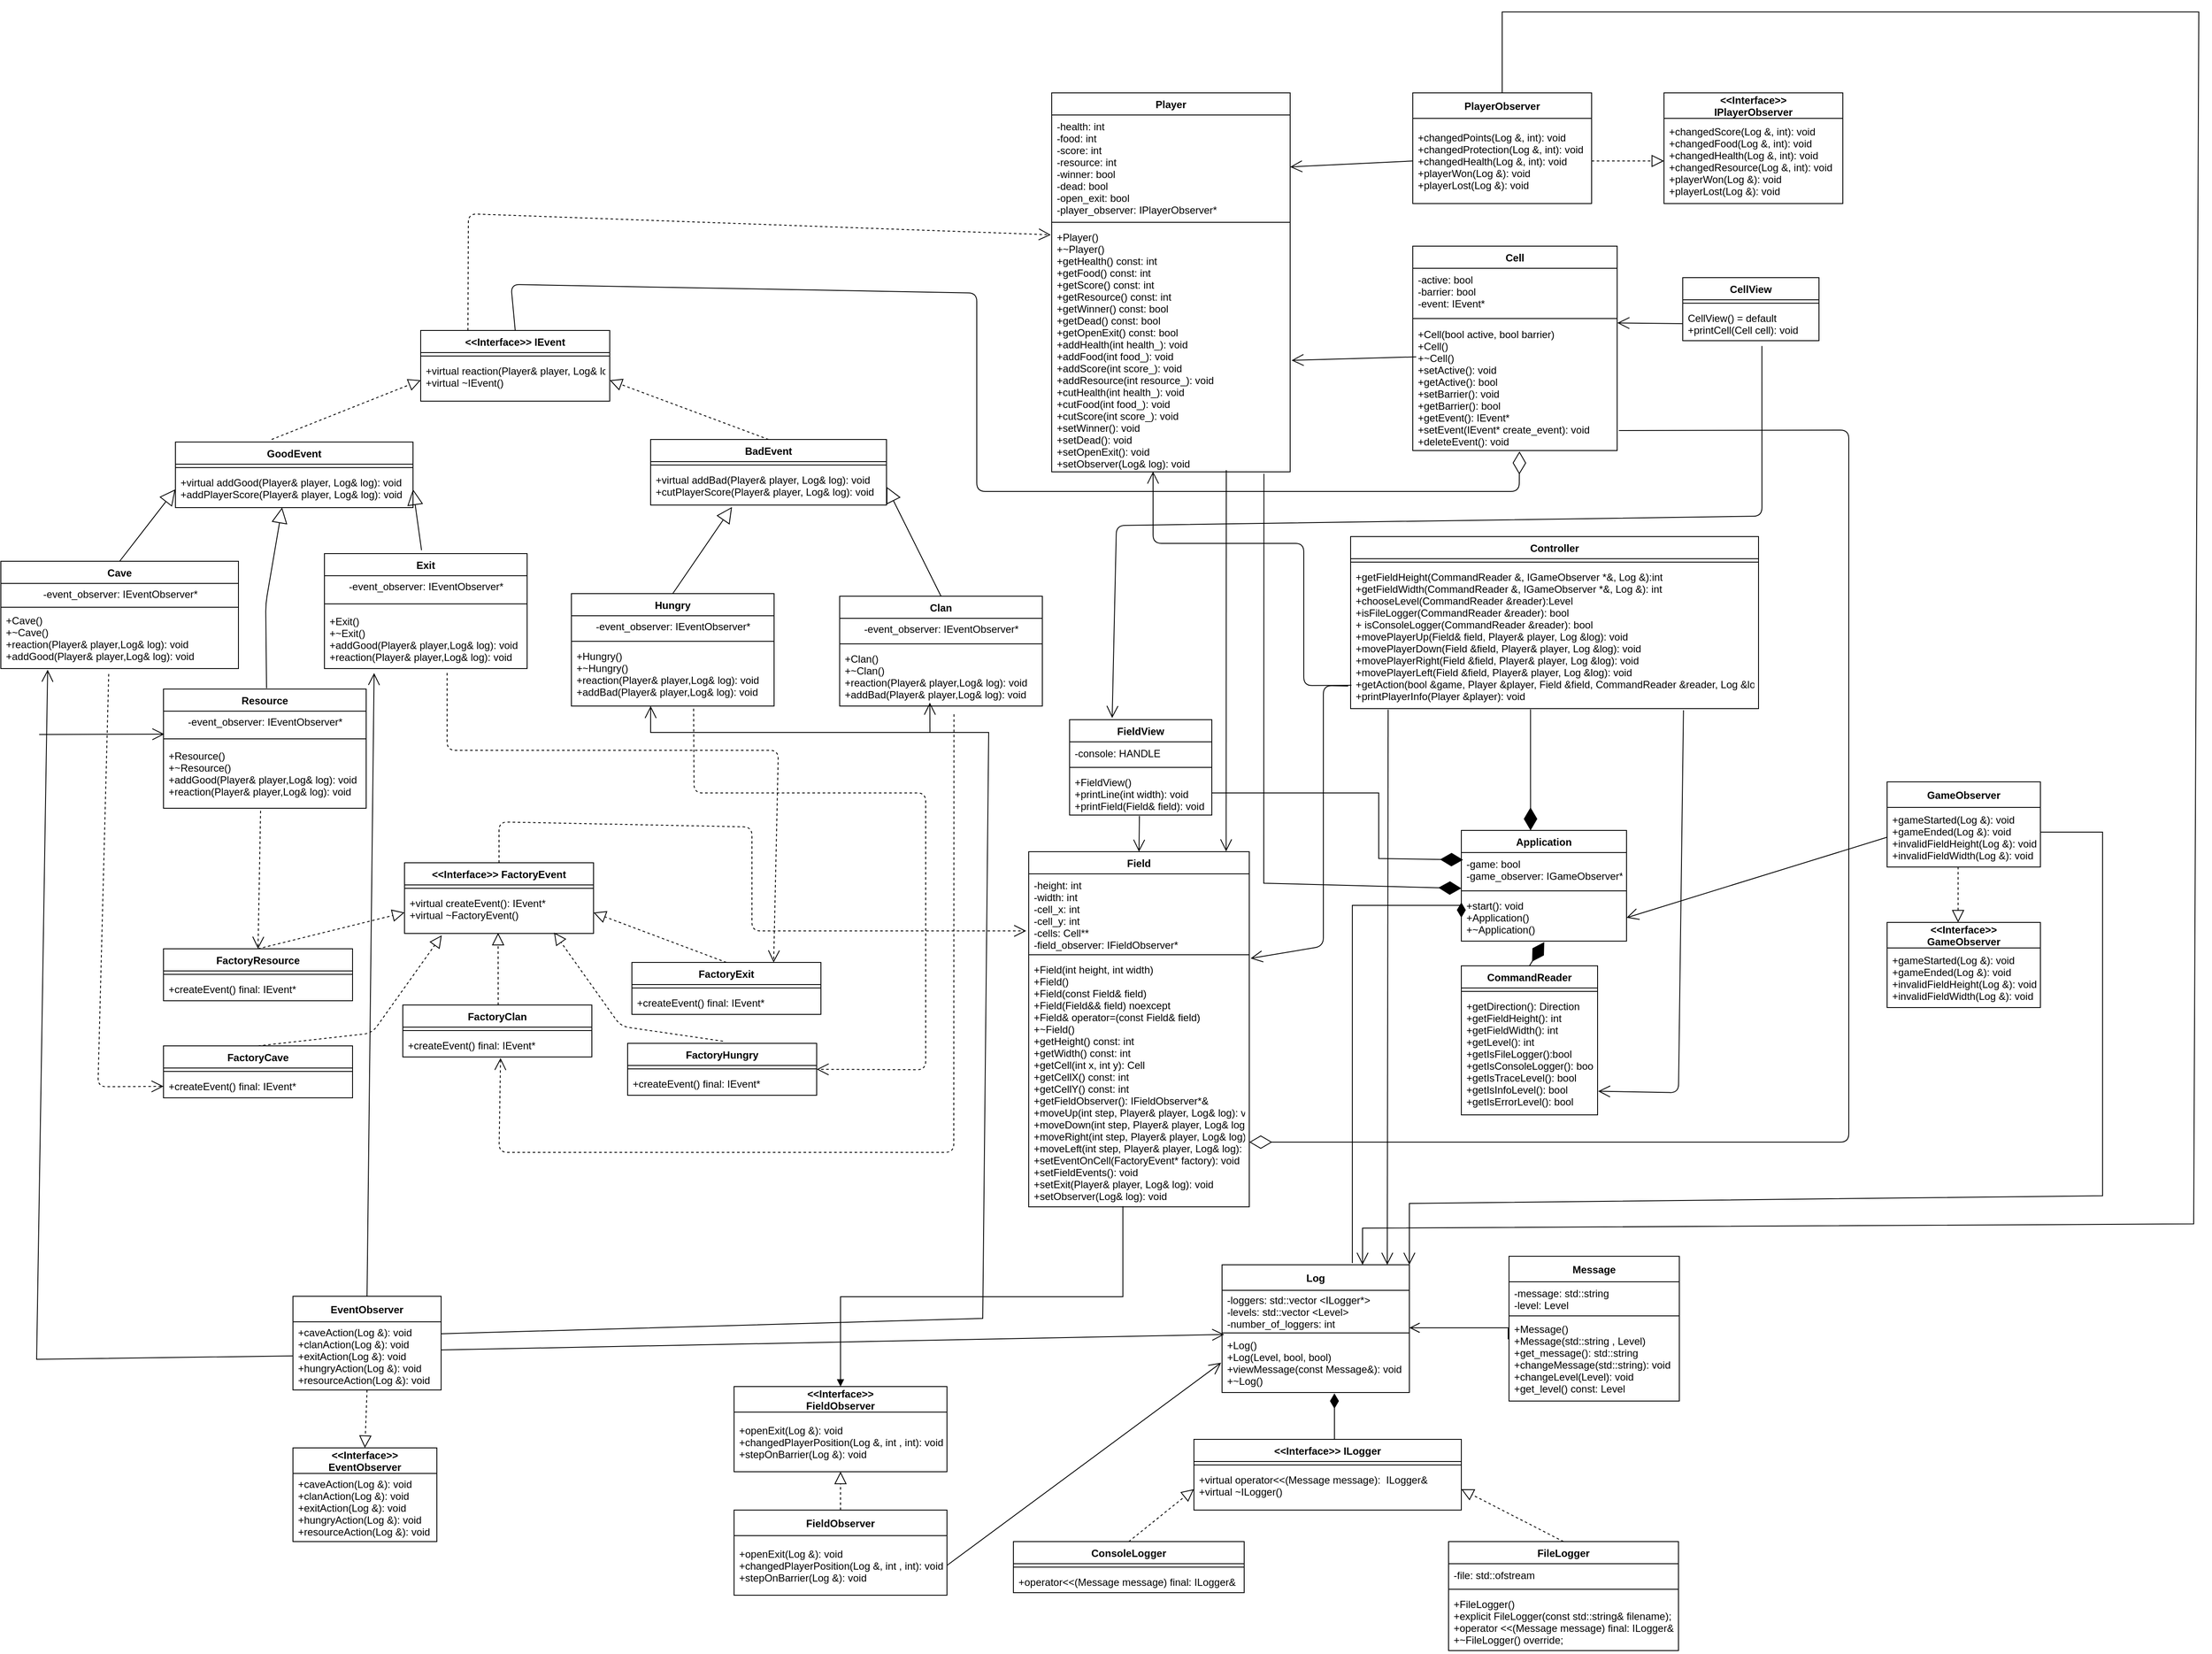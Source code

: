 <mxfile version="20.3.0" type="device"><diagram id="C5RBs43oDa-KdzZeNtuy" name="Page-1"><mxGraphModel dx="1719" dy="1125" grid="0" gridSize="10" guides="1" tooltips="1" connect="1" arrows="1" fold="1" page="0" pageScale="1" pageWidth="827" pageHeight="1169" math="0" shadow="0"><root><mxCell id="WIyWlLk6GJQsqaUBKTNV-0"/><mxCell id="WIyWlLk6GJQsqaUBKTNV-1" parent="WIyWlLk6GJQsqaUBKTNV-0"/><mxCell id="UnVSKjzLKKQQmxP-bk0S-9" value="Cell" style="swimlane;fontStyle=1;align=center;verticalAlign=top;childLayout=stackLayout;horizontal=1;startSize=26;horizontalStack=0;resizeParent=1;resizeParentMax=0;resizeLast=0;collapsible=1;marginBottom=0;" parent="WIyWlLk6GJQsqaUBKTNV-1" vertex="1"><mxGeometry x="494" y="-118" width="240" height="240" as="geometry"/></mxCell><mxCell id="UnVSKjzLKKQQmxP-bk0S-10" value="-active: bool&#10;-barrier: bool &#10;-event: IEvent*" style="text;strokeColor=none;fillColor=none;align=left;verticalAlign=top;spacingLeft=4;spacingRight=4;overflow=hidden;rotatable=0;points=[[0,0.5],[1,0.5]];portConstraint=eastwest;" parent="UnVSKjzLKKQQmxP-bk0S-9" vertex="1"><mxGeometry y="26" width="240" height="54" as="geometry"/></mxCell><mxCell id="UnVSKjzLKKQQmxP-bk0S-11" value="" style="line;strokeWidth=1;fillColor=none;align=left;verticalAlign=middle;spacingTop=-1;spacingLeft=3;spacingRight=3;rotatable=0;labelPosition=right;points=[];portConstraint=eastwest;" parent="UnVSKjzLKKQQmxP-bk0S-9" vertex="1"><mxGeometry y="80" width="240" height="10" as="geometry"/></mxCell><mxCell id="UnVSKjzLKKQQmxP-bk0S-12" value="+Cell(bool active, bool barrier)&#10;+Cell()&#10;+~Cell()&#10;+setActive(): void&#10;+getActive(): bool&#10;+setBarrier(): void&#10;+getBarrier(): bool&#10;+getEvent(): IEvent*&#10;+setEvent(IEvent* create_event): void&#10;+deleteEvent(): void" style="text;strokeColor=none;fillColor=none;align=left;verticalAlign=top;spacingLeft=4;spacingRight=4;overflow=hidden;rotatable=0;points=[[0,0.5],[1,0.5]];portConstraint=eastwest;" parent="UnVSKjzLKKQQmxP-bk0S-9" vertex="1"><mxGeometry y="90" width="240" height="150" as="geometry"/></mxCell><mxCell id="UnVSKjzLKKQQmxP-bk0S-13" value="Player" style="swimlane;fontStyle=1;align=center;verticalAlign=top;childLayout=stackLayout;horizontal=1;startSize=26;horizontalStack=0;resizeParent=1;resizeParentMax=0;resizeLast=0;collapsible=1;marginBottom=0;" parent="WIyWlLk6GJQsqaUBKTNV-1" vertex="1"><mxGeometry x="70" y="-298" width="280" height="445" as="geometry"/></mxCell><mxCell id="UnVSKjzLKKQQmxP-bk0S-14" value="-health: int&#10;-food: int&#10;-score: int&#10;-resource: int&#10;-winner: bool&#10;-dead: bool&#10;-open_exit: bool&#10;-player_observer: IPlayerObserver*" style="text;strokeColor=none;fillColor=none;align=left;verticalAlign=top;spacingLeft=4;spacingRight=4;overflow=hidden;rotatable=0;points=[[0,0.5],[1,0.5]];portConstraint=eastwest;" parent="UnVSKjzLKKQQmxP-bk0S-13" vertex="1"><mxGeometry y="26" width="280" height="122" as="geometry"/></mxCell><mxCell id="UnVSKjzLKKQQmxP-bk0S-15" value="" style="line;strokeWidth=1;fillColor=none;align=left;verticalAlign=middle;spacingTop=-1;spacingLeft=3;spacingRight=3;rotatable=0;labelPosition=right;points=[];portConstraint=eastwest;" parent="UnVSKjzLKKQQmxP-bk0S-13" vertex="1"><mxGeometry y="148" width="280" height="8" as="geometry"/></mxCell><mxCell id="UnVSKjzLKKQQmxP-bk0S-16" value="+Player()&#10;+~Player()&#10;+getHealth() const: int&#10;+getFood() const: int &#10;+getScore() const: int&#10;+getResource() const: int&#10;+getWinner() const: bool&#10;+getDead() const: bool&#10;+getOpenExit() const: bool&#10;+addHealth(int health_): void&#10;+addFood(int food_): void&#10;+addScore(int score_): void&#10;+addResource(int resource_): void&#10;+cutHealth(int health_): void&#10;+cutFood(int food_): void&#10;+cutScore(int score_): void&#10;+setWinner(): void&#10;+setDead(): void&#10;+setOpenExit(): void&#10;+setObserver(Log&amp; log): void" style="text;strokeColor=none;fillColor=none;align=left;verticalAlign=top;spacingLeft=4;spacingRight=4;overflow=hidden;rotatable=0;points=[[0,0.5],[1,0.5]];portConstraint=eastwest;" parent="UnVSKjzLKKQQmxP-bk0S-13" vertex="1"><mxGeometry y="156" width="280" height="289" as="geometry"/></mxCell><mxCell id="UnVSKjzLKKQQmxP-bk0S-17" value="CellView&#10;" style="swimlane;fontStyle=1;align=center;verticalAlign=top;childLayout=stackLayout;horizontal=1;startSize=26;horizontalStack=0;resizeParent=1;resizeParentMax=0;resizeLast=0;collapsible=1;marginBottom=0;" parent="WIyWlLk6GJQsqaUBKTNV-1" vertex="1"><mxGeometry x="811" y="-81" width="160" height="74" as="geometry"/></mxCell><mxCell id="UnVSKjzLKKQQmxP-bk0S-19" value="" style="line;strokeWidth=1;fillColor=none;align=left;verticalAlign=middle;spacingTop=-1;spacingLeft=3;spacingRight=3;rotatable=0;labelPosition=right;points=[];portConstraint=eastwest;" parent="UnVSKjzLKKQQmxP-bk0S-17" vertex="1"><mxGeometry y="26" width="160" height="8" as="geometry"/></mxCell><mxCell id="UnVSKjzLKKQQmxP-bk0S-20" value="CellView() = default&#10;+printCell(Cell cell): void" style="text;strokeColor=none;fillColor=none;align=left;verticalAlign=top;spacingLeft=4;spacingRight=4;overflow=hidden;rotatable=0;points=[[0,0.5],[1,0.5]];portConstraint=eastwest;" parent="UnVSKjzLKKQQmxP-bk0S-17" vertex="1"><mxGeometry y="34" width="160" height="40" as="geometry"/></mxCell><mxCell id="UnVSKjzLKKQQmxP-bk0S-21" value="Field" style="swimlane;fontStyle=1;align=center;verticalAlign=top;childLayout=stackLayout;horizontal=1;startSize=26;horizontalStack=0;resizeParent=1;resizeParentMax=0;resizeLast=0;collapsible=1;marginBottom=0;" parent="WIyWlLk6GJQsqaUBKTNV-1" vertex="1"><mxGeometry x="43" y="593" width="259" height="417" as="geometry"/></mxCell><mxCell id="UnVSKjzLKKQQmxP-bk0S-22" value="-height: int&#10;-width: int&#10;-cell_x: int&#10;-cell_y: int&#10;-cells: Cell**&#10;-field_observer: IFieldObserver* " style="text;strokeColor=none;fillColor=none;align=left;verticalAlign=top;spacingLeft=4;spacingRight=4;overflow=hidden;rotatable=0;points=[[0,0.5],[1,0.5]];portConstraint=eastwest;" parent="UnVSKjzLKKQQmxP-bk0S-21" vertex="1"><mxGeometry y="26" width="259" height="91" as="geometry"/></mxCell><mxCell id="UnVSKjzLKKQQmxP-bk0S-23" value="" style="line;strokeWidth=1;fillColor=none;align=left;verticalAlign=middle;spacingTop=-1;spacingLeft=3;spacingRight=3;rotatable=0;labelPosition=right;points=[];portConstraint=eastwest;" parent="UnVSKjzLKKQQmxP-bk0S-21" vertex="1"><mxGeometry y="117" width="259" height="8" as="geometry"/></mxCell><mxCell id="UnVSKjzLKKQQmxP-bk0S-24" value="+Field(int height, int width)&#10;+Field()&#10;+Field(const Field&amp; field)&#10;+Field(Field&amp;&amp; field) noexcept&#10;+Field&amp; operator=(const Field&amp; field)&#10;+~Field()&#10;+getHeight() const: int&#10;+getWidth() const: int&#10;+getCell(int x, int y): Cell&#10;+getCellX() const: int&#10;+getCellY() const: int&#10;+getFieldObserver(): IFieldObserver*&amp; &#10;+moveUp(int step, Player&amp; player, Log&amp; log): void&#10;+moveDown(int step, Player&amp; player, Log&amp; log): void&#10;+moveRight(int step, Player&amp; player, Log&amp; log): void&#10;+moveLeft(int step, Player&amp; player, Log&amp; log): void&#10;+setEventOnCell(FactoryEvent* factory): void&#10;+setFieldEvents(): void&#10;+setExit(Player&amp; player, Log&amp; log): void&#10;+setObserver(Log&amp; log): void" style="text;strokeColor=none;fillColor=none;align=left;verticalAlign=top;spacingLeft=4;spacingRight=4;overflow=hidden;rotatable=0;points=[[0,0.5],[1,0.5]];portConstraint=eastwest;" parent="UnVSKjzLKKQQmxP-bk0S-21" vertex="1"><mxGeometry y="125" width="259" height="292" as="geometry"/></mxCell><mxCell id="UnVSKjzLKKQQmxP-bk0S-25" value="FieldView" style="swimlane;fontStyle=1;align=center;verticalAlign=top;childLayout=stackLayout;horizontal=1;startSize=26;horizontalStack=0;resizeParent=1;resizeParentMax=0;resizeLast=0;collapsible=1;marginBottom=0;" parent="WIyWlLk6GJQsqaUBKTNV-1" vertex="1"><mxGeometry x="91" y="438" width="167" height="112" as="geometry"/></mxCell><mxCell id="UnVSKjzLKKQQmxP-bk0S-26" value="-console: HANDLE" style="text;strokeColor=none;fillColor=none;align=left;verticalAlign=top;spacingLeft=4;spacingRight=4;overflow=hidden;rotatable=0;points=[[0,0.5],[1,0.5]];portConstraint=eastwest;" parent="UnVSKjzLKKQQmxP-bk0S-25" vertex="1"><mxGeometry y="26" width="167" height="26" as="geometry"/></mxCell><mxCell id="UnVSKjzLKKQQmxP-bk0S-27" value="" style="line;strokeWidth=1;fillColor=none;align=left;verticalAlign=middle;spacingTop=-1;spacingLeft=3;spacingRight=3;rotatable=0;labelPosition=right;points=[];portConstraint=eastwest;" parent="UnVSKjzLKKQQmxP-bk0S-25" vertex="1"><mxGeometry y="52" width="167" height="8" as="geometry"/></mxCell><mxCell id="UnVSKjzLKKQQmxP-bk0S-28" value="+FieldView()&#10;+printLine(int width): void&#10;+printField(Field&amp; field): void" style="text;strokeColor=none;fillColor=none;align=left;verticalAlign=top;spacingLeft=4;spacingRight=4;overflow=hidden;rotatable=0;points=[[0,0.5],[1,0.5]];portConstraint=eastwest;" parent="UnVSKjzLKKQQmxP-bk0S-25" vertex="1"><mxGeometry y="60" width="167" height="52" as="geometry"/></mxCell><mxCell id="UnVSKjzLKKQQmxP-bk0S-29" value="CommandReader" style="swimlane;fontStyle=1;align=center;verticalAlign=top;childLayout=stackLayout;horizontal=1;startSize=26;horizontalStack=0;resizeParent=1;resizeParentMax=0;resizeLast=0;collapsible=1;marginBottom=0;" parent="WIyWlLk6GJQsqaUBKTNV-1" vertex="1"><mxGeometry x="551" y="727" width="160" height="175" as="geometry"/></mxCell><mxCell id="UnVSKjzLKKQQmxP-bk0S-31" value="" style="line;strokeWidth=1;fillColor=none;align=left;verticalAlign=middle;spacingTop=-1;spacingLeft=3;spacingRight=3;rotatable=0;labelPosition=right;points=[];portConstraint=eastwest;" parent="UnVSKjzLKKQQmxP-bk0S-29" vertex="1"><mxGeometry y="26" width="160" height="8" as="geometry"/></mxCell><mxCell id="UnVSKjzLKKQQmxP-bk0S-32" value="+getDirection(): Direction&#10;+getFieldHeight(): int&#10;+getFieldWidth(): int&#10;+getLevel(): int&#10;+getIsFileLogger():bool&#10;+getIsConsoleLogger(): bool&#10;+getIsTraceLevel(): bool&#10;+getIsInfoLevel(): bool&#10;+getIsErrorLevel(): bool" style="text;strokeColor=none;fillColor=none;align=left;verticalAlign=top;spacingLeft=4;spacingRight=4;overflow=hidden;rotatable=0;points=[[0,0.5],[1,0.5]];portConstraint=eastwest;" parent="UnVSKjzLKKQQmxP-bk0S-29" vertex="1"><mxGeometry y="34" width="160" height="141" as="geometry"/></mxCell><mxCell id="UnVSKjzLKKQQmxP-bk0S-33" value="Application" style="swimlane;fontStyle=1;align=center;verticalAlign=top;childLayout=stackLayout;horizontal=1;startSize=26;horizontalStack=0;resizeParent=1;resizeParentMax=0;resizeLast=0;collapsible=1;marginBottom=0;" parent="WIyWlLk6GJQsqaUBKTNV-1" vertex="1"><mxGeometry x="551" y="568" width="194" height="130" as="geometry"/></mxCell><mxCell id="UnVSKjzLKKQQmxP-bk0S-34" value="-game: bool&#10;-game_observer: IGameObserver* " style="text;strokeColor=none;fillColor=none;align=left;verticalAlign=top;spacingLeft=4;spacingRight=4;overflow=hidden;rotatable=0;points=[[0,0.5],[1,0.5]];portConstraint=eastwest;" parent="UnVSKjzLKKQQmxP-bk0S-33" vertex="1"><mxGeometry y="26" width="194" height="41" as="geometry"/></mxCell><mxCell id="UnVSKjzLKKQQmxP-bk0S-35" value="" style="line;strokeWidth=1;fillColor=none;align=left;verticalAlign=middle;spacingTop=-1;spacingLeft=3;spacingRight=3;rotatable=0;labelPosition=right;points=[];portConstraint=eastwest;" parent="UnVSKjzLKKQQmxP-bk0S-33" vertex="1"><mxGeometry y="67" width="194" height="8" as="geometry"/></mxCell><mxCell id="UnVSKjzLKKQQmxP-bk0S-36" value="+start(): void&#10;+Application()&#10;+~Application()" style="text;strokeColor=none;fillColor=none;align=left;verticalAlign=top;spacingLeft=4;spacingRight=4;overflow=hidden;rotatable=0;points=[[0,0.5],[1,0.5]];portConstraint=eastwest;" parent="UnVSKjzLKKQQmxP-bk0S-33" vertex="1"><mxGeometry y="75" width="194" height="55" as="geometry"/></mxCell><mxCell id="UnVSKjzLKKQQmxP-bk0S-37" value="Controller" style="swimlane;fontStyle=1;align=center;verticalAlign=top;childLayout=stackLayout;horizontal=1;startSize=26;horizontalStack=0;resizeParent=1;resizeParentMax=0;resizeLast=0;collapsible=1;marginBottom=0;" parent="WIyWlLk6GJQsqaUBKTNV-1" vertex="1"><mxGeometry x="421" y="223" width="479" height="202" as="geometry"/></mxCell><mxCell id="UnVSKjzLKKQQmxP-bk0S-39" value="" style="line;strokeWidth=1;fillColor=none;align=left;verticalAlign=middle;spacingTop=-1;spacingLeft=3;spacingRight=3;rotatable=0;labelPosition=right;points=[];portConstraint=eastwest;" parent="UnVSKjzLKKQQmxP-bk0S-37" vertex="1"><mxGeometry y="26" width="479" height="8" as="geometry"/></mxCell><mxCell id="UnVSKjzLKKQQmxP-bk0S-40" value="+getFieldHeight(CommandReader &amp;, IGameObserver *&amp;, Log &amp;):int&#10;+getFieldWidth(CommandReader &amp;, IGameObserver *&amp;, Log &amp;): int&#10;+chooseLevel(CommandReader &amp;reader):Level&#10;+isFileLogger(CommandReader &amp;reader): bool&#10;+ isConsoleLogger(CommandReader &amp;reader): bool&#10;+movePlayerUp(Field&amp; field, Player&amp; player, Log &amp;log): void&#10;+movePlayerDown(Field &amp;field, Player&amp; player, Log &amp;log): void&#10;+movePlayerRight(Field &amp;field, Player&amp; player, Log &amp;log): void&#10;+movePlayerLeft(Field &amp;field, Player&amp; player, Log &amp;log): void&#10;+getAction(bool &amp;game, Player &amp;player, Field &amp;field, CommandReader &amp;reader, Log &amp;log): void&#10;+printPlayerInfo(Player &amp;player): void" style="text;strokeColor=none;fillColor=none;align=left;verticalAlign=top;spacingLeft=4;spacingRight=4;overflow=hidden;rotatable=0;points=[[0,0.5],[1,0.5]];portConstraint=eastwest;" parent="UnVSKjzLKKQQmxP-bk0S-37" vertex="1"><mxGeometry y="34" width="479" height="168" as="geometry"/></mxCell><mxCell id="UnVSKjzLKKQQmxP-bk0S-41" value="BadEvent" style="swimlane;fontStyle=1;align=center;verticalAlign=top;childLayout=stackLayout;horizontal=1;startSize=26;horizontalStack=0;resizeParent=1;resizeParentMax=0;resizeLast=0;collapsible=1;marginBottom=0;" parent="WIyWlLk6GJQsqaUBKTNV-1" vertex="1"><mxGeometry x="-401" y="109" width="277" height="77" as="geometry"/></mxCell><mxCell id="UnVSKjzLKKQQmxP-bk0S-42" value="" style="line;strokeWidth=1;fillColor=none;align=left;verticalAlign=middle;spacingTop=-1;spacingLeft=3;spacingRight=3;rotatable=0;labelPosition=right;points=[];portConstraint=eastwest;" parent="UnVSKjzLKKQQmxP-bk0S-41" vertex="1"><mxGeometry y="26" width="277" height="8" as="geometry"/></mxCell><mxCell id="UnVSKjzLKKQQmxP-bk0S-43" value="+virtual addBad(Player&amp; player, Log&amp; log): void&#10;+cutPlayerScore(Player&amp; player, Log&amp; log): void" style="text;strokeColor=none;fillColor=none;align=left;verticalAlign=top;spacingLeft=4;spacingRight=4;overflow=hidden;rotatable=0;points=[[0,0.5],[1,0.5]];portConstraint=eastwest;" parent="UnVSKjzLKKQQmxP-bk0S-41" vertex="1"><mxGeometry y="34" width="277" height="43" as="geometry"/></mxCell><mxCell id="UnVSKjzLKKQQmxP-bk0S-44" value="Hungry" style="swimlane;fontStyle=1;align=center;verticalAlign=top;childLayout=stackLayout;horizontal=1;startSize=26;horizontalStack=0;resizeParent=1;resizeParentMax=0;resizeLast=0;collapsible=1;marginBottom=0;" parent="WIyWlLk6GJQsqaUBKTNV-1" vertex="1"><mxGeometry x="-494" y="290" width="238" height="132" as="geometry"/></mxCell><mxCell id="wta4vTyF2KuyDKSj3p_V-67" value="-event_observer: IEventObserver*" style="text;html=1;align=center;verticalAlign=middle;resizable=0;points=[];autosize=1;strokeColor=none;fillColor=none;" vertex="1" parent="UnVSKjzLKKQQmxP-bk0S-44"><mxGeometry y="26" width="238" height="26" as="geometry"/></mxCell><mxCell id="UnVSKjzLKKQQmxP-bk0S-45" value="" style="line;strokeWidth=1;fillColor=none;align=left;verticalAlign=middle;spacingTop=-1;spacingLeft=3;spacingRight=3;rotatable=0;labelPosition=right;points=[];portConstraint=eastwest;" parent="UnVSKjzLKKQQmxP-bk0S-44" vertex="1"><mxGeometry y="52" width="238" height="8" as="geometry"/></mxCell><mxCell id="UnVSKjzLKKQQmxP-bk0S-46" value="+Hungry()&#10;+~Hungry()&#10;+reaction(Player&amp; player,Log&amp; log): void&#10;+addBad(Player&amp; player,Log&amp; log): void" style="text;strokeColor=none;fillColor=none;align=left;verticalAlign=top;spacingLeft=4;spacingRight=4;overflow=hidden;rotatable=0;points=[[0,0.5],[1,0.5]];portConstraint=eastwest;" parent="UnVSKjzLKKQQmxP-bk0S-44" vertex="1"><mxGeometry y="60" width="238" height="72" as="geometry"/></mxCell><mxCell id="UnVSKjzLKKQQmxP-bk0S-47" value="Clan" style="swimlane;fontStyle=1;align=center;verticalAlign=top;childLayout=stackLayout;horizontal=1;startSize=26;horizontalStack=0;resizeParent=1;resizeParentMax=0;resizeLast=0;collapsible=1;marginBottom=0;" parent="WIyWlLk6GJQsqaUBKTNV-1" vertex="1"><mxGeometry x="-179" y="293" width="238" height="129" as="geometry"/></mxCell><mxCell id="wta4vTyF2KuyDKSj3p_V-68" value="-event_observer: IEventObserver*" style="text;html=1;align=center;verticalAlign=middle;resizable=0;points=[];autosize=1;strokeColor=none;fillColor=none;" vertex="1" parent="UnVSKjzLKKQQmxP-bk0S-47"><mxGeometry y="26" width="238" height="26" as="geometry"/></mxCell><mxCell id="UnVSKjzLKKQQmxP-bk0S-48" value="" style="line;strokeWidth=1;fillColor=none;align=left;verticalAlign=middle;spacingTop=-1;spacingLeft=3;spacingRight=3;rotatable=0;labelPosition=right;points=[];portConstraint=eastwest;" parent="UnVSKjzLKKQQmxP-bk0S-47" vertex="1"><mxGeometry y="52" width="238" height="8" as="geometry"/></mxCell><mxCell id="UnVSKjzLKKQQmxP-bk0S-49" value="+Clan() &#10;+~Clan()&#10;+reaction(Player&amp; player,Log&amp; log): void&#10;+addBad(Player&amp; player,Log&amp; log): void" style="text;strokeColor=none;fillColor=none;align=left;verticalAlign=top;spacingLeft=4;spacingRight=4;overflow=hidden;rotatable=0;points=[[0,0.5],[1,0.5]];portConstraint=eastwest;" parent="UnVSKjzLKKQQmxP-bk0S-47" vertex="1"><mxGeometry y="60" width="238" height="69" as="geometry"/></mxCell><mxCell id="UnVSKjzLKKQQmxP-bk0S-50" value="GoodEvent" style="swimlane;fontStyle=1;align=center;verticalAlign=top;childLayout=stackLayout;horizontal=1;startSize=26;horizontalStack=0;resizeParent=1;resizeParentMax=0;resizeLast=0;collapsible=1;marginBottom=0;" parent="WIyWlLk6GJQsqaUBKTNV-1" vertex="1"><mxGeometry x="-959" y="112" width="279" height="77" as="geometry"/></mxCell><mxCell id="UnVSKjzLKKQQmxP-bk0S-51" value="" style="line;strokeWidth=1;fillColor=none;align=left;verticalAlign=middle;spacingTop=-1;spacingLeft=3;spacingRight=3;rotatable=0;labelPosition=right;points=[];portConstraint=eastwest;" parent="UnVSKjzLKKQQmxP-bk0S-50" vertex="1"><mxGeometry y="26" width="279" height="8" as="geometry"/></mxCell><mxCell id="UnVSKjzLKKQQmxP-bk0S-52" value="+virtual addGood(Player&amp; player, Log&amp; log): void&#10;+addPlayerScore(Player&amp; player, Log&amp; log): void" style="text;strokeColor=none;fillColor=none;align=left;verticalAlign=top;spacingLeft=4;spacingRight=4;overflow=hidden;rotatable=0;points=[[0,0.5],[1,0.5]];portConstraint=eastwest;" parent="UnVSKjzLKKQQmxP-bk0S-50" vertex="1"><mxGeometry y="34" width="279" height="43" as="geometry"/></mxCell><mxCell id="UnVSKjzLKKQQmxP-bk0S-78" value="" style="endArrow=block;dashed=1;endFill=0;endSize=12;html=1;entryX=0;entryY=0.5;entryDx=0;entryDy=0;" parent="UnVSKjzLKKQQmxP-bk0S-50" target="UnVSKjzLKKQQmxP-bk0S-76" edge="1"><mxGeometry width="160" relative="1" as="geometry"><mxPoint x="113" y="-3" as="sourcePoint"/><mxPoint x="287" y="-104" as="targetPoint"/><Array as="points"/></mxGeometry></mxCell><mxCell id="UnVSKjzLKKQQmxP-bk0S-53" value="Cave" style="swimlane;fontStyle=1;align=center;verticalAlign=top;childLayout=stackLayout;horizontal=1;startSize=26;horizontalStack=0;resizeParent=1;resizeParentMax=0;resizeLast=0;collapsible=1;marginBottom=0;" parent="WIyWlLk6GJQsqaUBKTNV-1" vertex="1"><mxGeometry x="-1164" y="252" width="279" height="126" as="geometry"/></mxCell><mxCell id="wta4vTyF2KuyDKSj3p_V-64" value="-event_observer: IEventObserver*" style="text;html=1;align=center;verticalAlign=middle;resizable=0;points=[];autosize=1;strokeColor=none;fillColor=none;" vertex="1" parent="UnVSKjzLKKQQmxP-bk0S-53"><mxGeometry y="26" width="279" height="26" as="geometry"/></mxCell><mxCell id="UnVSKjzLKKQQmxP-bk0S-54" value="" style="line;strokeWidth=1;fillColor=none;align=left;verticalAlign=middle;spacingTop=-1;spacingLeft=3;spacingRight=3;rotatable=0;labelPosition=right;points=[];portConstraint=eastwest;" parent="UnVSKjzLKKQQmxP-bk0S-53" vertex="1"><mxGeometry y="52" width="279" height="4" as="geometry"/></mxCell><mxCell id="UnVSKjzLKKQQmxP-bk0S-55" value="+Cave()&#10;+~Cave()&#10;+reaction(Player&amp; player,Log&amp; log): void&#10;+addGood(Player&amp; player,Log&amp; log): void" style="text;strokeColor=none;fillColor=none;align=left;verticalAlign=top;spacingLeft=4;spacingRight=4;overflow=hidden;rotatable=0;points=[[0,0.5],[1,0.5]];portConstraint=eastwest;" parent="UnVSKjzLKKQQmxP-bk0S-53" vertex="1"><mxGeometry y="56" width="279" height="70" as="geometry"/></mxCell><mxCell id="UnVSKjzLKKQQmxP-bk0S-56" value="Exit" style="swimlane;fontStyle=1;align=center;verticalAlign=top;childLayout=stackLayout;horizontal=1;startSize=26;horizontalStack=0;resizeParent=1;resizeParentMax=0;resizeLast=0;collapsible=1;marginBottom=0;" parent="WIyWlLk6GJQsqaUBKTNV-1" vertex="1"><mxGeometry x="-784" y="243" width="238" height="135" as="geometry"/></mxCell><mxCell id="wta4vTyF2KuyDKSj3p_V-65" value="-event_observer: IEventObserver*" style="text;html=1;align=center;verticalAlign=middle;resizable=0;points=[];autosize=1;strokeColor=none;fillColor=none;" vertex="1" parent="UnVSKjzLKKQQmxP-bk0S-56"><mxGeometry y="26" width="238" height="26" as="geometry"/></mxCell><mxCell id="UnVSKjzLKKQQmxP-bk0S-57" value="" style="line;strokeWidth=1;fillColor=none;align=left;verticalAlign=middle;spacingTop=-1;spacingLeft=3;spacingRight=3;rotatable=0;labelPosition=right;points=[];portConstraint=eastwest;" parent="UnVSKjzLKKQQmxP-bk0S-56" vertex="1"><mxGeometry y="52" width="238" height="14" as="geometry"/></mxCell><mxCell id="UnVSKjzLKKQQmxP-bk0S-58" value="+Exit()&#10;+~Exit()&#10;+addGood(Player&amp; player,Log&amp; log): void&#10;+reaction(Player&amp; player,Log&amp; log): void" style="text;strokeColor=none;fillColor=none;align=left;verticalAlign=top;spacingLeft=4;spacingRight=4;overflow=hidden;rotatable=0;points=[[0,0.5],[1,0.5]];portConstraint=eastwest;" parent="UnVSKjzLKKQQmxP-bk0S-56" vertex="1"><mxGeometry y="66" width="238" height="69" as="geometry"/></mxCell><mxCell id="UnVSKjzLKKQQmxP-bk0S-84" value="Extends" style="endArrow=block;endSize=16;endFill=0;html=1;labelBackgroundColor=none;entryX=1;entryY=0.5;entryDx=0;entryDy=0;labelBorderColor=none;noLabel=1;fontColor=none;" parent="UnVSKjzLKKQQmxP-bk0S-56" target="UnVSKjzLKKQQmxP-bk0S-52" edge="1"><mxGeometry width="160" relative="1" as="geometry"><mxPoint x="114" y="-4" as="sourcePoint"/><mxPoint x="274" y="-4" as="targetPoint"/></mxGeometry></mxCell><mxCell id="UnVSKjzLKKQQmxP-bk0S-59" value="Resource" style="swimlane;fontStyle=1;align=center;verticalAlign=top;childLayout=stackLayout;horizontal=1;startSize=26;horizontalStack=0;resizeParent=1;resizeParentMax=0;resizeLast=0;collapsible=1;marginBottom=0;" parent="WIyWlLk6GJQsqaUBKTNV-1" vertex="1"><mxGeometry x="-973" y="402" width="238" height="140" as="geometry"/></mxCell><mxCell id="wta4vTyF2KuyDKSj3p_V-66" value="-event_observer: IEventObserver*" style="text;html=1;align=center;verticalAlign=middle;resizable=0;points=[];autosize=1;strokeColor=none;fillColor=none;" vertex="1" parent="UnVSKjzLKKQQmxP-bk0S-59"><mxGeometry y="26" width="238" height="26" as="geometry"/></mxCell><mxCell id="UnVSKjzLKKQQmxP-bk0S-60" value="" style="line;strokeWidth=1;fillColor=none;align=left;verticalAlign=middle;spacingTop=-1;spacingLeft=3;spacingRight=3;rotatable=0;labelPosition=right;points=[];portConstraint=eastwest;" parent="UnVSKjzLKKQQmxP-bk0S-59" vertex="1"><mxGeometry y="52" width="238" height="13" as="geometry"/></mxCell><mxCell id="UnVSKjzLKKQQmxP-bk0S-61" value="+Resource()&#10;+~Resource()&#10;+addGood(Player&amp; player,Log&amp; log): void&#10;+reaction(Player&amp; player,Log&amp; log): void" style="text;strokeColor=none;fillColor=none;align=left;verticalAlign=top;spacingLeft=4;spacingRight=4;overflow=hidden;rotatable=0;points=[[0,0.5],[1,0.5]];portConstraint=eastwest;" parent="UnVSKjzLKKQQmxP-bk0S-59" vertex="1"><mxGeometry y="65" width="238" height="75" as="geometry"/></mxCell><mxCell id="UnVSKjzLKKQQmxP-bk0S-83" value="&lt;font&gt;Extends&lt;/font&gt;" style="endArrow=block;endSize=16;endFill=0;html=1;labelBackgroundColor=none;entryX=0.449;entryY=0.997;entryDx=0;entryDy=0;entryPerimeter=0;noLabel=1;fontColor=none;" parent="UnVSKjzLKKQQmxP-bk0S-59" target="UnVSKjzLKKQQmxP-bk0S-52" edge="1"><mxGeometry width="160" relative="1" as="geometry"><mxPoint x="121" y="-1" as="sourcePoint"/><mxPoint x="268" y="-3" as="targetPoint"/><Array as="points"><mxPoint x="120" y="-100"/></Array></mxGeometry></mxCell><mxCell id="UnVSKjzLKKQQmxP-bk0S-73" value="&lt;&lt;Interface&gt;&gt; IEvent" style="swimlane;fontStyle=1;align=center;verticalAlign=top;childLayout=stackLayout;horizontal=1;startSize=26;horizontalStack=0;resizeParent=1;resizeParentMax=0;resizeLast=0;collapsible=1;marginBottom=0;" parent="WIyWlLk6GJQsqaUBKTNV-1" vertex="1"><mxGeometry x="-671" y="-19" width="222" height="83" as="geometry"/></mxCell><mxCell id="UnVSKjzLKKQQmxP-bk0S-75" value="" style="line;strokeWidth=1;fillColor=none;align=left;verticalAlign=middle;spacingTop=-1;spacingLeft=3;spacingRight=3;rotatable=0;labelPosition=right;points=[];portConstraint=eastwest;" parent="UnVSKjzLKKQQmxP-bk0S-73" vertex="1"><mxGeometry y="26" width="222" height="8" as="geometry"/></mxCell><mxCell id="UnVSKjzLKKQQmxP-bk0S-76" value="+virtual reaction(Player&amp; player, Log&amp; log): void&#10;+virtual ~IEvent()" style="text;strokeColor=none;fillColor=none;align=left;verticalAlign=top;spacingLeft=4;spacingRight=4;overflow=hidden;rotatable=0;points=[[0,0.5],[1,0.5]];portConstraint=eastwest;" parent="UnVSKjzLKKQQmxP-bk0S-73" vertex="1"><mxGeometry y="34" width="222" height="49" as="geometry"/></mxCell><mxCell id="UnVSKjzLKKQQmxP-bk0S-79" value="" style="endArrow=block;dashed=1;endFill=0;endSize=12;html=1;exitX=0.5;exitY=0;exitDx=0;exitDy=0;entryX=1;entryY=0.5;entryDx=0;entryDy=0;" parent="WIyWlLk6GJQsqaUBKTNV-1" source="UnVSKjzLKKQQmxP-bk0S-41" target="UnVSKjzLKKQQmxP-bk0S-76" edge="1"><mxGeometry width="160" relative="1" as="geometry"><mxPoint x="-877" y="283" as="sourcePoint"/><mxPoint x="-717" y="283" as="targetPoint"/></mxGeometry></mxCell><mxCell id="UnVSKjzLKKQQmxP-bk0S-82" value="Extends" style="endArrow=block;endSize=16;endFill=0;exitX=0.5;exitY=0;exitDx=0;exitDy=0;entryX=0;entryY=0.5;entryDx=0;entryDy=0;labelBorderColor=none;labelBackgroundColor=none;noLabel=1;fontColor=none;" parent="WIyWlLk6GJQsqaUBKTNV-1" source="UnVSKjzLKKQQmxP-bk0S-53" target="UnVSKjzLKKQQmxP-bk0S-52" edge="1"><mxGeometry width="160" relative="1" as="geometry"><mxPoint x="-913" y="283" as="sourcePoint"/><mxPoint x="-753" y="283" as="targetPoint"/></mxGeometry></mxCell><mxCell id="UnVSKjzLKKQQmxP-bk0S-87" value="Extends" style="endArrow=block;endSize=16;endFill=0;exitX=0.5;exitY=0;exitDx=0;exitDy=0;entryX=1;entryY=0.5;entryDx=0;entryDy=0;labelBorderColor=none;labelBackgroundColor=none;noLabel=1;fontColor=none;" parent="WIyWlLk6GJQsqaUBKTNV-1" source="UnVSKjzLKKQQmxP-bk0S-47" target="UnVSKjzLKKQQmxP-bk0S-43" edge="1"><mxGeometry width="160" relative="1" as="geometry"><mxPoint x="-63.0" y="241.5" as="sourcePoint"/><mxPoint x="23" y="157" as="targetPoint"/></mxGeometry></mxCell><mxCell id="UnVSKjzLKKQQmxP-bk0S-88" value="Extends" style="endArrow=block;endSize=16;endFill=0;exitX=0.5;exitY=0;exitDx=0;exitDy=0;entryX=0.345;entryY=1.054;entryDx=0;entryDy=0;labelBorderColor=none;labelBackgroundColor=none;noLabel=1;fontColor=none;entryPerimeter=0;" parent="WIyWlLk6GJQsqaUBKTNV-1" source="UnVSKjzLKKQQmxP-bk0S-44" target="UnVSKjzLKKQQmxP-bk0S-43" edge="1"><mxGeometry width="160" relative="1" as="geometry"><mxPoint x="-1025.0" y="272" as="sourcePoint"/><mxPoint x="-939" y="187.5" as="targetPoint"/></mxGeometry></mxCell><mxCell id="UnVSKjzLKKQQmxP-bk0S-89" value="" style="endArrow=diamondThin;endFill=0;endSize=24;html=1;labelBackgroundColor=none;fontColor=none;exitX=0.5;exitY=0;exitDx=0;exitDy=0;entryX=0.522;entryY=1.007;entryDx=0;entryDy=0;entryPerimeter=0;" parent="WIyWlLk6GJQsqaUBKTNV-1" source="UnVSKjzLKKQQmxP-bk0S-73" target="UnVSKjzLKKQQmxP-bk0S-12" edge="1"><mxGeometry width="160" relative="1" as="geometry"><mxPoint x="-229" y="-47" as="sourcePoint"/><mxPoint x="-69" y="-47" as="targetPoint"/><Array as="points"><mxPoint x="-565" y="-73"/><mxPoint x="-18" y="-63"/><mxPoint x="-18" y="170"/><mxPoint x="619" y="170"/></Array></mxGeometry></mxCell><mxCell id="UnVSKjzLKKQQmxP-bk0S-91" value="Use" style="endArrow=open;endSize=12;dashed=1;html=1;labelBackgroundColor=none;exitX=0.25;exitY=0;exitDx=0;exitDy=0;entryX=-0.004;entryY=0.037;entryDx=0;entryDy=0;entryPerimeter=0;labelBorderColor=none;noLabel=1;fontColor=none;" parent="WIyWlLk6GJQsqaUBKTNV-1" source="UnVSKjzLKKQQmxP-bk0S-73" target="UnVSKjzLKKQQmxP-bk0S-16" edge="1"><mxGeometry width="160" relative="1" as="geometry"><mxPoint x="-29" y="152" as="sourcePoint"/><mxPoint x="131" y="152" as="targetPoint"/><Array as="points"><mxPoint x="-615" y="-156"/></Array></mxGeometry></mxCell><mxCell id="UnVSKjzLKKQQmxP-bk0S-92" value="&lt;&lt;Interface&gt;&gt; FactoryEvent" style="swimlane;fontStyle=1;align=center;verticalAlign=top;childLayout=stackLayout;horizontal=1;startSize=26;horizontalStack=0;resizeParent=1;resizeParentMax=0;resizeLast=0;collapsible=1;marginBottom=0;" parent="WIyWlLk6GJQsqaUBKTNV-1" vertex="1"><mxGeometry x="-690" y="606" width="222" height="83" as="geometry"/></mxCell><mxCell id="UnVSKjzLKKQQmxP-bk0S-93" value="" style="line;strokeWidth=1;fillColor=none;align=left;verticalAlign=middle;spacingTop=-1;spacingLeft=3;spacingRight=3;rotatable=0;labelPosition=right;points=[];portConstraint=eastwest;" parent="UnVSKjzLKKQQmxP-bk0S-92" vertex="1"><mxGeometry y="26" width="222" height="8" as="geometry"/></mxCell><mxCell id="UnVSKjzLKKQQmxP-bk0S-94" value="+virtual createEvent(): IEvent*&#10;+virtual ~FactoryEvent()" style="text;strokeColor=none;fillColor=none;align=left;verticalAlign=top;spacingLeft=4;spacingRight=4;overflow=hidden;rotatable=0;points=[[0,0.5],[1,0.5]];portConstraint=eastwest;" parent="UnVSKjzLKKQQmxP-bk0S-92" vertex="1"><mxGeometry y="34" width="222" height="49" as="geometry"/></mxCell><mxCell id="UnVSKjzLKKQQmxP-bk0S-95" value="FactoryCave&#10;" style="swimlane;fontStyle=1;align=center;verticalAlign=top;childLayout=stackLayout;horizontal=1;startSize=26;horizontalStack=0;resizeParent=1;resizeParentMax=0;resizeLast=0;collapsible=1;marginBottom=0;" parent="WIyWlLk6GJQsqaUBKTNV-1" vertex="1"><mxGeometry x="-973" y="821" width="222" height="61" as="geometry"/></mxCell><mxCell id="UnVSKjzLKKQQmxP-bk0S-96" value="" style="line;strokeWidth=1;fillColor=none;align=left;verticalAlign=middle;spacingTop=-1;spacingLeft=3;spacingRight=3;rotatable=0;labelPosition=right;points=[];portConstraint=eastwest;" parent="UnVSKjzLKKQQmxP-bk0S-95" vertex="1"><mxGeometry y="26" width="222" height="8" as="geometry"/></mxCell><mxCell id="UnVSKjzLKKQQmxP-bk0S-97" value="+createEvent() final: IEvent*" style="text;strokeColor=none;fillColor=none;align=left;verticalAlign=top;spacingLeft=4;spacingRight=4;overflow=hidden;rotatable=0;points=[[0,0.5],[1,0.5]];portConstraint=eastwest;" parent="UnVSKjzLKKQQmxP-bk0S-95" vertex="1"><mxGeometry y="34" width="222" height="27" as="geometry"/></mxCell><mxCell id="UnVSKjzLKKQQmxP-bk0S-98" value="FactoryResource" style="swimlane;fontStyle=1;align=center;verticalAlign=top;childLayout=stackLayout;horizontal=1;startSize=26;horizontalStack=0;resizeParent=1;resizeParentMax=0;resizeLast=0;collapsible=1;marginBottom=0;" parent="WIyWlLk6GJQsqaUBKTNV-1" vertex="1"><mxGeometry x="-973" y="707" width="222" height="61" as="geometry"/></mxCell><mxCell id="UnVSKjzLKKQQmxP-bk0S-99" value="" style="line;strokeWidth=1;fillColor=none;align=left;verticalAlign=middle;spacingTop=-1;spacingLeft=3;spacingRight=3;rotatable=0;labelPosition=right;points=[];portConstraint=eastwest;" parent="UnVSKjzLKKQQmxP-bk0S-98" vertex="1"><mxGeometry y="26" width="222" height="8" as="geometry"/></mxCell><mxCell id="UnVSKjzLKKQQmxP-bk0S-100" value="+createEvent() final: IEvent*" style="text;strokeColor=none;fillColor=none;align=left;verticalAlign=top;spacingLeft=4;spacingRight=4;overflow=hidden;rotatable=0;points=[[0,0.5],[1,0.5]];portConstraint=eastwest;" parent="UnVSKjzLKKQQmxP-bk0S-98" vertex="1"><mxGeometry y="34" width="222" height="27" as="geometry"/></mxCell><mxCell id="UnVSKjzLKKQQmxP-bk0S-101" value="FactoryExit" style="swimlane;fontStyle=1;align=center;verticalAlign=top;childLayout=stackLayout;horizontal=1;startSize=26;horizontalStack=0;resizeParent=1;resizeParentMax=0;resizeLast=0;collapsible=1;marginBottom=0;" parent="WIyWlLk6GJQsqaUBKTNV-1" vertex="1"><mxGeometry x="-423" y="723" width="222" height="61" as="geometry"/></mxCell><mxCell id="UnVSKjzLKKQQmxP-bk0S-102" value="" style="line;strokeWidth=1;fillColor=none;align=left;verticalAlign=middle;spacingTop=-1;spacingLeft=3;spacingRight=3;rotatable=0;labelPosition=right;points=[];portConstraint=eastwest;" parent="UnVSKjzLKKQQmxP-bk0S-101" vertex="1"><mxGeometry y="26" width="222" height="8" as="geometry"/></mxCell><mxCell id="UnVSKjzLKKQQmxP-bk0S-103" value="+createEvent() final: IEvent*" style="text;strokeColor=none;fillColor=none;align=left;verticalAlign=top;spacingLeft=4;spacingRight=4;overflow=hidden;rotatable=0;points=[[0,0.5],[1,0.5]];portConstraint=eastwest;" parent="UnVSKjzLKKQQmxP-bk0S-101" vertex="1"><mxGeometry y="34" width="222" height="27" as="geometry"/></mxCell><mxCell id="UnVSKjzLKKQQmxP-bk0S-110" value="" style="endArrow=block;dashed=1;endFill=0;endSize=12;html=1;entryX=0.791;entryY=0.977;entryDx=0;entryDy=0;entryPerimeter=0;" parent="UnVSKjzLKKQQmxP-bk0S-101" target="UnVSKjzLKKQQmxP-bk0S-94" edge="1"><mxGeometry width="160" relative="1" as="geometry"><mxPoint x="107" y="92.5" as="sourcePoint"/><mxPoint x="-91" y="-30" as="targetPoint"/><Array as="points"><mxPoint x="-13" y="75"/></Array></mxGeometry></mxCell><mxCell id="UnVSKjzLKKQQmxP-bk0S-104" value="FactoryClan" style="swimlane;fontStyle=1;align=center;verticalAlign=top;childLayout=stackLayout;horizontal=1;startSize=26;horizontalStack=0;resizeParent=1;resizeParentMax=0;resizeLast=0;collapsible=1;marginBottom=0;" parent="WIyWlLk6GJQsqaUBKTNV-1" vertex="1"><mxGeometry x="-692" y="773" width="222" height="61" as="geometry"/></mxCell><mxCell id="UnVSKjzLKKQQmxP-bk0S-105" value="" style="line;strokeWidth=1;fillColor=none;align=left;verticalAlign=middle;spacingTop=-1;spacingLeft=3;spacingRight=3;rotatable=0;labelPosition=right;points=[];portConstraint=eastwest;" parent="UnVSKjzLKKQQmxP-bk0S-104" vertex="1"><mxGeometry y="26" width="222" height="8" as="geometry"/></mxCell><mxCell id="UnVSKjzLKKQQmxP-bk0S-106" value="+createEvent() final: IEvent*" style="text;strokeColor=none;fillColor=none;align=left;verticalAlign=top;spacingLeft=4;spacingRight=4;overflow=hidden;rotatable=0;points=[[0,0.5],[1,0.5]];portConstraint=eastwest;" parent="UnVSKjzLKKQQmxP-bk0S-104" vertex="1"><mxGeometry y="34" width="222" height="27" as="geometry"/></mxCell><mxCell id="UnVSKjzLKKQQmxP-bk0S-107" value="FactoryHungry" style="swimlane;fontStyle=1;align=center;verticalAlign=top;childLayout=stackLayout;horizontal=1;startSize=26;horizontalStack=0;resizeParent=1;resizeParentMax=0;resizeLast=0;collapsible=1;marginBottom=0;" parent="WIyWlLk6GJQsqaUBKTNV-1" vertex="1"><mxGeometry x="-428" y="818" width="222" height="61" as="geometry"/></mxCell><mxCell id="UnVSKjzLKKQQmxP-bk0S-108" value="" style="line;strokeWidth=1;fillColor=none;align=left;verticalAlign=middle;spacingTop=-1;spacingLeft=3;spacingRight=3;rotatable=0;labelPosition=right;points=[];portConstraint=eastwest;" parent="UnVSKjzLKKQQmxP-bk0S-107" vertex="1"><mxGeometry y="26" width="222" height="8" as="geometry"/></mxCell><mxCell id="UnVSKjzLKKQQmxP-bk0S-109" value="+createEvent() final: IEvent*" style="text;strokeColor=none;fillColor=none;align=left;verticalAlign=top;spacingLeft=4;spacingRight=4;overflow=hidden;rotatable=0;points=[[0,0.5],[1,0.5]];portConstraint=eastwest;" parent="UnVSKjzLKKQQmxP-bk0S-107" vertex="1"><mxGeometry y="34" width="222" height="27" as="geometry"/></mxCell><mxCell id="UnVSKjzLKKQQmxP-bk0S-111" value="" style="endArrow=block;dashed=1;endFill=0;endSize=12;html=1;entryX=1;entryY=0.5;entryDx=0;entryDy=0;exitX=0.5;exitY=0;exitDx=0;exitDy=0;" parent="WIyWlLk6GJQsqaUBKTNV-1" source="UnVSKjzLKKQQmxP-bk0S-101" target="UnVSKjzLKKQQmxP-bk0S-94" edge="1"><mxGeometry width="160" relative="1" as="geometry"><mxPoint x="-376" y="682.25" as="sourcePoint"/><mxPoint x="-201" y="612.75" as="targetPoint"/><Array as="points"/></mxGeometry></mxCell><mxCell id="UnVSKjzLKKQQmxP-bk0S-112" value="" style="endArrow=block;dashed=1;endFill=0;endSize=12;html=1;entryX=0.495;entryY=0.988;entryDx=0;entryDy=0;entryPerimeter=0;" parent="WIyWlLk6GJQsqaUBKTNV-1" target="UnVSKjzLKKQQmxP-bk0S-94" edge="1"><mxGeometry width="160" relative="1" as="geometry"><mxPoint x="-580" y="773" as="sourcePoint"/><mxPoint x="-580" y="694" as="targetPoint"/><Array as="points"/></mxGeometry></mxCell><mxCell id="UnVSKjzLKKQQmxP-bk0S-113" value="" style="endArrow=block;dashed=1;endFill=0;endSize=12;html=1;exitX=0.5;exitY=0;exitDx=0;exitDy=0;entryX=0.197;entryY=1.045;entryDx=0;entryDy=0;entryPerimeter=0;" parent="WIyWlLk6GJQsqaUBKTNV-1" source="UnVSKjzLKKQQmxP-bk0S-95" target="UnVSKjzLKKQQmxP-bk0S-94" edge="1"><mxGeometry width="160" relative="1" as="geometry"><mxPoint x="-813" y="801.5" as="sourcePoint"/><mxPoint x="-648" y="695" as="targetPoint"/><Array as="points"><mxPoint x="-728" y="806"/></Array></mxGeometry></mxCell><mxCell id="UnVSKjzLKKQQmxP-bk0S-114" value="" style="endArrow=block;dashed=1;endFill=0;endSize=12;html=1;entryX=0;entryY=0.5;entryDx=0;entryDy=0;exitX=0.5;exitY=0;exitDx=0;exitDy=0;" parent="WIyWlLk6GJQsqaUBKTNV-1" source="UnVSKjzLKKQQmxP-bk0S-98" target="UnVSKjzLKKQQmxP-bk0S-94" edge="1"><mxGeometry width="160" relative="1" as="geometry"><mxPoint x="-867" y="682.25" as="sourcePoint"/><mxPoint x="-692" y="612.75" as="targetPoint"/><Array as="points"/></mxGeometry></mxCell><mxCell id="UnVSKjzLKKQQmxP-bk0S-115" value="Use" style="endArrow=open;endSize=12;dashed=1;html=1;labelBackgroundColor=none;exitX=0.5;exitY=0;exitDx=0;exitDy=0;labelBorderColor=none;noLabel=1;fontColor=none;" parent="WIyWlLk6GJQsqaUBKTNV-1" source="UnVSKjzLKKQQmxP-bk0S-92" edge="1"><mxGeometry width="160" relative="1" as="geometry"><mxPoint x="57" y="717" as="sourcePoint"/><mxPoint x="40" y="686" as="targetPoint"/><Array as="points"><mxPoint x="-579" y="558"/><mxPoint x="-282" y="564"/><mxPoint x="-282" y="686"/></Array></mxGeometry></mxCell><mxCell id="UnVSKjzLKKQQmxP-bk0S-116" value="" style="endArrow=open;endFill=1;endSize=12;html=1;labelBackgroundColor=none;fontColor=none;entryX=1.004;entryY=0.803;entryDx=0;entryDy=0;exitX=0.816;exitY=1.011;exitDx=0;exitDy=0;exitPerimeter=0;entryPerimeter=0;" parent="WIyWlLk6GJQsqaUBKTNV-1" source="UnVSKjzLKKQQmxP-bk0S-40" target="UnVSKjzLKKQQmxP-bk0S-32" edge="1"><mxGeometry width="160" relative="1" as="geometry"><mxPoint x="806" y="464" as="sourcePoint"/><mxPoint x="806" y="939" as="targetPoint"/><Array as="points"><mxPoint x="806" y="876"/></Array></mxGeometry></mxCell><mxCell id="UnVSKjzLKKQQmxP-bk0S-117" value="" style="endArrow=open;endFill=1;endSize=12;html=1;labelBackgroundColor=none;fontColor=none;exitX=-0.006;exitY=0.842;exitDx=0;exitDy=0;entryX=1.006;entryY=0.001;entryDx=0;entryDy=0;entryPerimeter=0;exitPerimeter=0;" parent="WIyWlLk6GJQsqaUBKTNV-1" source="UnVSKjzLKKQQmxP-bk0S-40" target="UnVSKjzLKKQQmxP-bk0S-24" edge="1"><mxGeometry width="160" relative="1" as="geometry"><mxPoint x="336" y="655" as="sourcePoint"/><mxPoint x="496" y="655" as="targetPoint"/><Array as="points"><mxPoint x="389" y="398"/><mxPoint x="389" y="704"/></Array></mxGeometry></mxCell><mxCell id="UnVSKjzLKKQQmxP-bk0S-118" value="" style="endArrow=open;endFill=1;endSize=12;html=1;labelBackgroundColor=none;fontColor=none;entryX=0.425;entryY=0.999;entryDx=0;entryDy=0;entryPerimeter=0;exitX=0.002;exitY=0.837;exitDx=0;exitDy=0;exitPerimeter=0;" parent="WIyWlLk6GJQsqaUBKTNV-1" source="UnVSKjzLKKQQmxP-bk0S-40" target="UnVSKjzLKKQQmxP-bk0S-16" edge="1"><mxGeometry width="160" relative="1" as="geometry"><mxPoint x="336" y="155" as="sourcePoint"/><mxPoint x="496" y="155" as="targetPoint"/><Array as="points"><mxPoint x="366" y="398"/><mxPoint x="366" y="231"/><mxPoint x="189" y="231"/></Array></mxGeometry></mxCell><mxCell id="UnVSKjzLKKQQmxP-bk0S-119" value="" style="endArrow=diamondThin;endFill=1;endSize=24;html=1;labelBackgroundColor=none;fontColor=none;exitX=0.441;exitY=1.005;exitDx=0;exitDy=0;exitPerimeter=0;entryX=0.419;entryY=0;entryDx=0;entryDy=0;entryPerimeter=0;" parent="WIyWlLk6GJQsqaUBKTNV-1" source="UnVSKjzLKKQQmxP-bk0S-40" target="UnVSKjzLKKQQmxP-bk0S-33" edge="1"><mxGeometry width="160" relative="1" as="geometry"><mxPoint x="336" y="488" as="sourcePoint"/><mxPoint x="496" y="488" as="targetPoint"/></mxGeometry></mxCell><mxCell id="UnVSKjzLKKQQmxP-bk0S-120" value="" style="endArrow=diamondThin;endFill=1;endSize=24;html=1;labelBackgroundColor=none;fontColor=none;exitX=0.5;exitY=0;exitDx=0;exitDy=0;entryX=0.502;entryY=1.021;entryDx=0;entryDy=0;entryPerimeter=0;rounded=0;" parent="WIyWlLk6GJQsqaUBKTNV-1" source="UnVSKjzLKKQQmxP-bk0S-29" target="UnVSKjzLKKQQmxP-bk0S-36" edge="1"><mxGeometry width="160" relative="1" as="geometry"><mxPoint x="349" y="777" as="sourcePoint"/><mxPoint x="509" y="777" as="targetPoint"/></mxGeometry></mxCell><mxCell id="UnVSKjzLKKQQmxP-bk0S-121" value="" style="endArrow=open;endFill=1;endSize=12;html=1;labelBackgroundColor=none;fontColor=none;entryX=0.895;entryY=-0.001;entryDx=0;entryDy=0;entryPerimeter=0;" parent="WIyWlLk6GJQsqaUBKTNV-1" target="UnVSKjzLKKQQmxP-bk0S-21" edge="1"><mxGeometry width="160" relative="1" as="geometry"><mxPoint x="275" y="145" as="sourcePoint"/><mxPoint x="509" y="206" as="targetPoint"/></mxGeometry></mxCell><mxCell id="UnVSKjzLKKQQmxP-bk0S-123" value="" style="endArrow=diamondThin;endFill=1;endSize=24;html=1;labelBackgroundColor=none;fontColor=none;exitX=0.89;exitY=1.008;exitDx=0;exitDy=0;exitPerimeter=0;rounded=0;" parent="WIyWlLk6GJQsqaUBKTNV-1" source="UnVSKjzLKKQQmxP-bk0S-16" edge="1"><mxGeometry width="160" relative="1" as="geometry"><mxPoint x="349" y="492" as="sourcePoint"/><mxPoint x="551" y="636" as="targetPoint"/><Array as="points"><mxPoint x="319" y="630"/></Array></mxGeometry></mxCell><mxCell id="UnVSKjzLKKQQmxP-bk0S-124" value="" style="endArrow=open;endFill=1;endSize=12;html=1;labelBackgroundColor=none;fontColor=none;exitX=0;exitY=0.5;exitDx=0;exitDy=0;entryX=1.001;entryY=0.001;entryDx=0;entryDy=0;entryPerimeter=0;" parent="WIyWlLk6GJQsqaUBKTNV-1" source="UnVSKjzLKKQQmxP-bk0S-20" target="UnVSKjzLKKQQmxP-bk0S-12" edge="1"><mxGeometry width="160" relative="1" as="geometry"><mxPoint x="349" y="206" as="sourcePoint"/><mxPoint x="509" y="206" as="targetPoint"/></mxGeometry></mxCell><mxCell id="UnVSKjzLKKQQmxP-bk0S-125" value="" style="endArrow=open;endFill=1;endSize=12;html=1;labelBackgroundColor=none;fontColor=none;exitX=0.581;exitY=1.155;exitDx=0;exitDy=0;exitPerimeter=0;" parent="WIyWlLk6GJQsqaUBKTNV-1" source="UnVSKjzLKKQQmxP-bk0S-20" edge="1"><mxGeometry width="160" relative="1" as="geometry"><mxPoint x="227" y="475" as="sourcePoint"/><mxPoint x="141" y="436" as="targetPoint"/><Array as="points"><mxPoint x="904" y="199"/><mxPoint x="146" y="210"/></Array></mxGeometry></mxCell><mxCell id="UnVSKjzLKKQQmxP-bk0S-126" value="" style="endArrow=open;endFill=1;endSize=12;html=1;labelBackgroundColor=none;fontColor=none;entryX=1.006;entryY=0.547;entryDx=0;entryDy=0;entryPerimeter=0;" parent="WIyWlLk6GJQsqaUBKTNV-1" target="UnVSKjzLKKQQmxP-bk0S-16" edge="1"><mxGeometry width="160" relative="1" as="geometry"><mxPoint x="498" y="12" as="sourcePoint"/><mxPoint x="387" y="275" as="targetPoint"/></mxGeometry></mxCell><mxCell id="UnVSKjzLKKQQmxP-bk0S-127" value="" style="endArrow=diamondThin;endFill=0;endSize=24;html=1;labelBackgroundColor=none;fontColor=none;exitX=1.008;exitY=0.843;exitDx=0;exitDy=0;exitPerimeter=0;" parent="WIyWlLk6GJQsqaUBKTNV-1" source="UnVSKjzLKKQQmxP-bk0S-12" edge="1"><mxGeometry width="160" relative="1" as="geometry"><mxPoint x="227" y="275" as="sourcePoint"/><mxPoint x="302" y="934" as="targetPoint"/><Array as="points"><mxPoint x="1006" y="98"/><mxPoint x="1006" y="934"/></Array></mxGeometry></mxCell><mxCell id="UnVSKjzLKKQQmxP-bk0S-128" value="" style="endArrow=open;endFill=1;endSize=12;html=1;labelBackgroundColor=none;fontColor=none;entryX=0.5;entryY=0;entryDx=0;entryDy=0;" parent="WIyWlLk6GJQsqaUBKTNV-1" target="UnVSKjzLKKQQmxP-bk0S-21" edge="1"><mxGeometry width="160" relative="1" as="geometry"><mxPoint x="173" y="551" as="sourcePoint"/><mxPoint x="49" y="400" as="targetPoint"/></mxGeometry></mxCell><mxCell id="UnVSKjzLKKQQmxP-bk0S-130" value="" style="endArrow=diamondThin;endFill=1;endSize=24;html=1;labelBackgroundColor=none;fontColor=none;exitX=1;exitY=0.5;exitDx=0;exitDy=0;entryX=0.01;entryY=0.208;entryDx=0;entryDy=0;rounded=0;entryPerimeter=0;" parent="WIyWlLk6GJQsqaUBKTNV-1" source="UnVSKjzLKKQQmxP-bk0S-28" target="UnVSKjzLKKQQmxP-bk0S-34" edge="1"><mxGeometry width="160" relative="1" as="geometry"><mxPoint x="-111" y="400" as="sourcePoint"/><mxPoint x="49" y="400" as="targetPoint"/><Array as="points"><mxPoint x="454" y="524"/><mxPoint x="454" y="601"/></Array></mxGeometry></mxCell><mxCell id="UnVSKjzLKKQQmxP-bk0S-133" value="Use" style="endArrow=open;endSize=12;dashed=1;html=1;labelBackgroundColor=none;labelBorderColor=none;noLabel=1;fontColor=none;exitX=0.564;exitY=1.139;exitDx=0;exitDy=0;exitPerimeter=0;entryX=0.517;entryY=1.045;entryDx=0;entryDy=0;entryPerimeter=0;" parent="WIyWlLk6GJQsqaUBKTNV-1" source="UnVSKjzLKKQQmxP-bk0S-49" target="UnVSKjzLKKQQmxP-bk0S-106" edge="1"><mxGeometry width="160" relative="1" as="geometry"><mxPoint x="-136" y="509" as="sourcePoint"/><mxPoint x="24" y="509" as="targetPoint"/><Array as="points"><mxPoint x="-45" y="946"/><mxPoint x="-579" y="946"/></Array></mxGeometry></mxCell><mxCell id="UnVSKjzLKKQQmxP-bk0S-134" value="Use" style="endArrow=open;endSize=12;dashed=1;html=1;labelBackgroundColor=none;labelBorderColor=none;noLabel=1;fontColor=none;exitX=0.603;exitY=1.044;exitDx=0;exitDy=0;exitPerimeter=0;entryX=1;entryY=0.5;entryDx=0;entryDy=0;" parent="WIyWlLk6GJQsqaUBKTNV-1" source="UnVSKjzLKKQQmxP-bk0S-46" target="UnVSKjzLKKQQmxP-bk0S-107" edge="1"><mxGeometry width="160" relative="1" as="geometry"><mxPoint x="-228" y="643" as="sourcePoint"/><mxPoint x="-68" y="643" as="targetPoint"/><Array as="points"><mxPoint x="-350" y="524"/><mxPoint x="-78" y="524"/><mxPoint x="-78" y="849"/></Array></mxGeometry></mxCell><mxCell id="UnVSKjzLKKQQmxP-bk0S-135" value="Use" style="endArrow=open;endSize=12;dashed=1;html=1;labelBackgroundColor=none;labelBorderColor=none;noLabel=1;fontColor=none;exitX=0.605;exitY=1.075;exitDx=0;exitDy=0;exitPerimeter=0;entryX=0.75;entryY=0;entryDx=0;entryDy=0;" parent="WIyWlLk6GJQsqaUBKTNV-1" source="UnVSKjzLKKQQmxP-bk0S-58" target="UnVSKjzLKKQQmxP-bk0S-101" edge="1"><mxGeometry width="160" relative="1" as="geometry"><mxPoint x="-640" y="400" as="sourcePoint"/><mxPoint x="-480" y="400" as="targetPoint"/><Array as="points"><mxPoint x="-640" y="474"/><mxPoint x="-251" y="474"/></Array></mxGeometry></mxCell><mxCell id="UnVSKjzLKKQQmxP-bk0S-136" value="Use" style="endArrow=open;endSize=12;dashed=1;html=1;labelBackgroundColor=none;labelBorderColor=none;noLabel=1;fontColor=none;entryX=0.5;entryY=0;entryDx=0;entryDy=0;" parent="WIyWlLk6GJQsqaUBKTNV-1" target="UnVSKjzLKKQQmxP-bk0S-98" edge="1"><mxGeometry width="160" relative="1" as="geometry"><mxPoint x="-859" y="545" as="sourcePoint"/><mxPoint x="-714" y="527" as="targetPoint"/></mxGeometry></mxCell><mxCell id="UnVSKjzLKKQQmxP-bk0S-137" value="Use" style="endArrow=open;endSize=12;dashed=1;html=1;labelBackgroundColor=none;labelBorderColor=none;noLabel=1;fontColor=none;exitX=0.454;exitY=1.091;exitDx=0;exitDy=0;exitPerimeter=0;entryX=0;entryY=0.5;entryDx=0;entryDy=0;" parent="WIyWlLk6GJQsqaUBKTNV-1" source="UnVSKjzLKKQQmxP-bk0S-55" target="UnVSKjzLKKQQmxP-bk0S-97" edge="1"><mxGeometry width="160" relative="1" as="geometry"><mxPoint x="-1185" y="561" as="sourcePoint"/><mxPoint x="-1025" y="561" as="targetPoint"/><Array as="points"><mxPoint x="-1050" y="869"/></Array></mxGeometry></mxCell><mxCell id="wta4vTyF2KuyDKSj3p_V-0" value="FileLogger" style="swimlane;fontStyle=1;align=center;verticalAlign=top;childLayout=stackLayout;horizontal=1;startSize=26;horizontalStack=0;resizeParent=1;resizeParentMax=0;resizeLast=0;collapsible=1;marginBottom=0;" vertex="1" parent="WIyWlLk6GJQsqaUBKTNV-1"><mxGeometry x="536" y="1403" width="270" height="128" as="geometry"/></mxCell><mxCell id="wta4vTyF2KuyDKSj3p_V-1" value="-file: std::ofstream" style="text;strokeColor=none;fillColor=none;align=left;verticalAlign=top;spacingLeft=4;spacingRight=4;overflow=hidden;rotatable=0;points=[[0,0.5],[1,0.5]];portConstraint=eastwest;" vertex="1" parent="wta4vTyF2KuyDKSj3p_V-0"><mxGeometry y="26" width="270" height="26" as="geometry"/></mxCell><mxCell id="wta4vTyF2KuyDKSj3p_V-2" value="" style="line;strokeWidth=1;fillColor=none;align=left;verticalAlign=middle;spacingTop=-1;spacingLeft=3;spacingRight=3;rotatable=0;labelPosition=right;points=[];portConstraint=eastwest;strokeColor=inherit;" vertex="1" parent="wta4vTyF2KuyDKSj3p_V-0"><mxGeometry y="52" width="270" height="8" as="geometry"/></mxCell><mxCell id="wta4vTyF2KuyDKSj3p_V-3" value="+FileLogger()&#10;+explicit FileLogger(const std::string&amp; filename);&#10;+operator &lt;&lt;(Message message) final: ILogger&amp; &#10;+~FileLogger() override;" style="text;strokeColor=none;fillColor=none;align=left;verticalAlign=top;spacingLeft=4;spacingRight=4;overflow=hidden;rotatable=0;points=[[0,0.5],[1,0.5]];portConstraint=eastwest;" vertex="1" parent="wta4vTyF2KuyDKSj3p_V-0"><mxGeometry y="60" width="270" height="68" as="geometry"/></mxCell><mxCell id="wta4vTyF2KuyDKSj3p_V-4" value="ConsoleLogger" style="swimlane;fontStyle=1;align=center;verticalAlign=top;childLayout=stackLayout;horizontal=1;startSize=26;horizontalStack=0;resizeParent=1;resizeParentMax=0;resizeLast=0;collapsible=1;marginBottom=0;" vertex="1" parent="WIyWlLk6GJQsqaUBKTNV-1"><mxGeometry x="25" y="1403" width="271" height="60" as="geometry"/></mxCell><mxCell id="wta4vTyF2KuyDKSj3p_V-6" value="" style="line;strokeWidth=1;fillColor=none;align=left;verticalAlign=middle;spacingTop=-1;spacingLeft=3;spacingRight=3;rotatable=0;labelPosition=right;points=[];portConstraint=eastwest;strokeColor=inherit;" vertex="1" parent="wta4vTyF2KuyDKSj3p_V-4"><mxGeometry y="26" width="271" height="8" as="geometry"/></mxCell><mxCell id="wta4vTyF2KuyDKSj3p_V-7" value="+operator&lt;&lt;(Message message) final: ILogger&amp;" style="text;strokeColor=none;fillColor=none;align=left;verticalAlign=top;spacingLeft=4;spacingRight=4;overflow=hidden;rotatable=0;points=[[0,0.5],[1,0.5]];portConstraint=eastwest;" vertex="1" parent="wta4vTyF2KuyDKSj3p_V-4"><mxGeometry y="34" width="271" height="26" as="geometry"/></mxCell><mxCell id="wta4vTyF2KuyDKSj3p_V-8" style="edgeStyle=orthogonalEdgeStyle;rounded=0;orthogonalLoop=1;jettySize=auto;html=1;exitX=1;exitY=0.5;exitDx=0;exitDy=0;entryX=0.999;entryY=0.514;entryDx=0;entryDy=0;entryPerimeter=0;" edge="1" parent="wta4vTyF2KuyDKSj3p_V-4" source="wta4vTyF2KuyDKSj3p_V-4" target="wta4vTyF2KuyDKSj3p_V-6"><mxGeometry relative="1" as="geometry"/></mxCell><mxCell id="wta4vTyF2KuyDKSj3p_V-13" value="&lt;&lt;Interface&gt;&gt; ILogger" style="swimlane;fontStyle=1;align=center;verticalAlign=top;childLayout=stackLayout;horizontal=1;startSize=26;horizontalStack=0;resizeParent=1;resizeParentMax=0;resizeLast=0;collapsible=1;marginBottom=0;" vertex="1" parent="WIyWlLk6GJQsqaUBKTNV-1"><mxGeometry x="237" y="1283" width="314" height="83" as="geometry"/></mxCell><mxCell id="wta4vTyF2KuyDKSj3p_V-14" value="" style="line;strokeWidth=1;fillColor=none;align=left;verticalAlign=middle;spacingTop=-1;spacingLeft=3;spacingRight=3;rotatable=0;labelPosition=right;points=[];portConstraint=eastwest;" vertex="1" parent="wta4vTyF2KuyDKSj3p_V-13"><mxGeometry y="26" width="314" height="8" as="geometry"/></mxCell><mxCell id="wta4vTyF2KuyDKSj3p_V-15" value="+virtual operator&lt;&lt;(Message message):  ILogger&amp;&#10;+virtual ~ILogger()" style="text;strokeColor=none;fillColor=none;align=left;verticalAlign=top;spacingLeft=4;spacingRight=4;overflow=hidden;rotatable=0;points=[[0,0.5],[1,0.5]];portConstraint=eastwest;" vertex="1" parent="wta4vTyF2KuyDKSj3p_V-13"><mxGeometry y="34" width="314" height="49" as="geometry"/></mxCell><mxCell id="wta4vTyF2KuyDKSj3p_V-16" value="" style="endArrow=block;dashed=1;endFill=0;endSize=12;html=1;entryX=1;entryY=0.5;entryDx=0;entryDy=0;exitX=0.5;exitY=0;exitDx=0;exitDy=0;" edge="1" parent="WIyWlLk6GJQsqaUBKTNV-1" source="wta4vTyF2KuyDKSj3p_V-0" target="wta4vTyF2KuyDKSj3p_V-15"><mxGeometry width="160" relative="1" as="geometry"><mxPoint x="450" y="1179.5" as="sourcePoint"/><mxPoint x="622" y="1137" as="targetPoint"/><Array as="points"/></mxGeometry></mxCell><mxCell id="wta4vTyF2KuyDKSj3p_V-17" value="" style="endArrow=block;dashed=1;endFill=0;endSize=12;html=1;entryX=0;entryY=0.5;entryDx=0;entryDy=0;exitX=0.5;exitY=0;exitDx=0;exitDy=0;" edge="1" parent="WIyWlLk6GJQsqaUBKTNV-1" source="wta4vTyF2KuyDKSj3p_V-4" target="wta4vTyF2KuyDKSj3p_V-15"><mxGeometry width="160" relative="1" as="geometry"><mxPoint x="65" y="1325.5" as="sourcePoint"/><mxPoint x="237" y="1283" as="targetPoint"/><Array as="points"/></mxGeometry></mxCell><mxCell id="wta4vTyF2KuyDKSj3p_V-18" value="Log" style="swimlane;fontStyle=1;childLayout=stackLayout;horizontal=1;startSize=30;horizontalStack=0;resizeParent=1;resizeParentMax=0;resizeLast=0;collapsible=1;marginBottom=0;" vertex="1" parent="WIyWlLk6GJQsqaUBKTNV-1"><mxGeometry x="270" y="1078" width="220" height="150" as="geometry"/></mxCell><mxCell id="wta4vTyF2KuyDKSj3p_V-19" value="-loggers: std::vector &lt;ILogger*&gt;&#10;-levels: std::vector &lt;Level&gt; &#10;-number_of_loggers: int " style="text;strokeColor=none;fillColor=none;align=left;verticalAlign=middle;spacingLeft=4;spacingRight=4;overflow=hidden;points=[[0,0.5],[1,0.5]];portConstraint=eastwest;rotatable=0;" vertex="1" parent="wta4vTyF2KuyDKSj3p_V-18"><mxGeometry y="30" width="220" height="50" as="geometry"/></mxCell><mxCell id="wta4vTyF2KuyDKSj3p_V-20" value="+Log()&#10;+Log(Level, bool, bool)&#10;+viewMessage(const Message&amp;): void &#10;+~Log()" style="text;strokeColor=default;fillColor=none;align=left;verticalAlign=middle;spacingLeft=4;spacingRight=4;overflow=hidden;points=[[0,0.5],[1,0.5]];portConstraint=eastwest;rotatable=0;perimeterSpacing=1;" vertex="1" parent="wta4vTyF2KuyDKSj3p_V-18"><mxGeometry y="80" width="220" height="70" as="geometry"/></mxCell><mxCell id="wta4vTyF2KuyDKSj3p_V-21" style="edgeStyle=orthogonalEdgeStyle;rounded=0;orthogonalLoop=1;jettySize=auto;html=1;exitX=0.5;exitY=0;exitDx=0;exitDy=0;endArrow=diamondThin;endFill=1;endSize=15;startSize=10;" edge="1" parent="WIyWlLk6GJQsqaUBKTNV-1" source="wta4vTyF2KuyDKSj3p_V-13" target="wta4vTyF2KuyDKSj3p_V-20"><mxGeometry relative="1" as="geometry"><mxPoint x="100.03" y="1189.992" as="targetPoint"/><Array as="points"><mxPoint x="402" y="1283"/></Array><mxPoint x="136.5" y="1250" as="sourcePoint"/></mxGeometry></mxCell><mxCell id="wta4vTyF2KuyDKSj3p_V-22" style="edgeStyle=orthogonalEdgeStyle;rounded=0;orthogonalLoop=1;jettySize=auto;html=1;endArrow=diamondThin;endFill=1;endSize=15;startSize=10;entryX=0;entryY=0.5;entryDx=0;entryDy=0;" edge="1" parent="WIyWlLk6GJQsqaUBKTNV-1" target="UnVSKjzLKKQQmxP-bk0S-36"><mxGeometry relative="1" as="geometry"><mxPoint x="423.048" y="972" as="targetPoint"/><Array as="points"><mxPoint x="423" y="656"/></Array><mxPoint x="423" y="1076" as="sourcePoint"/></mxGeometry></mxCell><mxCell id="wta4vTyF2KuyDKSj3p_V-23" value="Message" style="swimlane;fontStyle=1;childLayout=stackLayout;horizontal=1;startSize=30;horizontalStack=0;resizeParent=1;resizeParentMax=0;resizeLast=0;collapsible=1;marginBottom=0;" vertex="1" parent="WIyWlLk6GJQsqaUBKTNV-1"><mxGeometry x="607" y="1068" width="200" height="170" as="geometry"/></mxCell><mxCell id="wta4vTyF2KuyDKSj3p_V-24" value="-message: std::string &#10;-level: Level " style="text;strokeColor=none;fillColor=none;align=left;verticalAlign=middle;spacingLeft=4;spacingRight=4;overflow=hidden;points=[[0,0.5],[1,0.5]];portConstraint=eastwest;rotatable=0;" vertex="1" parent="wta4vTyF2KuyDKSj3p_V-23"><mxGeometry y="30" width="200" height="40" as="geometry"/></mxCell><mxCell id="wta4vTyF2KuyDKSj3p_V-25" value="+Message()&#10;+Message(std::string , Level)&#10;+get_message(): std::string &#10;+changeMessage(std::string): void &#10;+changeLevel(Level): void &#10;+get_level() const: Level " style="text;strokeColor=default;fillColor=none;align=left;verticalAlign=middle;spacingLeft=4;spacingRight=4;overflow=hidden;points=[[0,0.5],[1,0.5]];portConstraint=eastwest;rotatable=0;perimeterSpacing=1;" vertex="1" parent="wta4vTyF2KuyDKSj3p_V-23"><mxGeometry y="70" width="200" height="100" as="geometry"/></mxCell><mxCell id="wta4vTyF2KuyDKSj3p_V-26" style="edgeStyle=orthogonalEdgeStyle;rounded=0;orthogonalLoop=1;jettySize=auto;html=1;exitX=0;exitY=0.154;exitDx=0;exitDy=0;endArrow=open;endFill=0;startSize=10;endSize=10;exitPerimeter=0;" edge="1" parent="WIyWlLk6GJQsqaUBKTNV-1" source="wta4vTyF2KuyDKSj3p_V-25" target="wta4vTyF2KuyDKSj3p_V-19"><mxGeometry relative="1" as="geometry"><mxPoint x="609.24" y="1158.15" as="sourcePoint"/><mxPoint x="498.0" y="1117.0" as="targetPoint"/><Array as="points"><mxPoint x="606" y="1165"/><mxPoint x="607" y="1165"/><mxPoint x="607" y="1152"/></Array></mxGeometry></mxCell><mxCell id="wta4vTyF2KuyDKSj3p_V-27" value="EventObserver" style="swimlane;fontStyle=1;childLayout=stackLayout;horizontal=1;startSize=30;horizontalStack=0;resizeParent=1;resizeParentMax=0;resizeLast=0;collapsible=1;marginBottom=0;" vertex="1" parent="WIyWlLk6GJQsqaUBKTNV-1"><mxGeometry x="-821" y="1115" width="174" height="110" as="geometry"/></mxCell><mxCell id="wta4vTyF2KuyDKSj3p_V-28" value="+caveAction(Log &amp;): void &#10;+clanAction(Log &amp;): void &#10;+exitAction(Log &amp;): void &#10;+hungryAction(Log &amp;): void&#10;+resourceAction(Log &amp;): void " style="text;strokeColor=none;fillColor=none;align=left;verticalAlign=middle;spacingLeft=4;spacingRight=4;overflow=hidden;points=[[0,0.5],[1,0.5]];portConstraint=eastwest;rotatable=0;" vertex="1" parent="wta4vTyF2KuyDKSj3p_V-27"><mxGeometry y="30" width="174" height="80" as="geometry"/></mxCell><mxCell id="wta4vTyF2KuyDKSj3p_V-29" value="&lt;&lt;Interface&gt;&gt;&#10;EventObserver" style="swimlane;fontStyle=1;childLayout=stackLayout;horizontal=1;startSize=30;horizontalStack=0;resizeParent=1;resizeParentMax=0;resizeLast=0;collapsible=1;marginBottom=0;" vertex="1" parent="WIyWlLk6GJQsqaUBKTNV-1"><mxGeometry x="-821" y="1293" width="169" height="110" as="geometry"/></mxCell><mxCell id="wta4vTyF2KuyDKSj3p_V-30" value="+caveAction(Log &amp;): void &#10;+clanAction(Log &amp;): void &#10;+exitAction(Log &amp;): void &#10;+hungryAction(Log &amp;): void&#10;+resourceAction(Log &amp;): void " style="text;strokeColor=none;fillColor=none;align=left;verticalAlign=middle;spacingLeft=4;spacingRight=4;overflow=hidden;points=[[0,0.5],[1,0.5]];portConstraint=eastwest;rotatable=0;" vertex="1" parent="wta4vTyF2KuyDKSj3p_V-29"><mxGeometry y="30" width="169" height="80" as="geometry"/></mxCell><mxCell id="wta4vTyF2KuyDKSj3p_V-31" value="" style="endArrow=block;dashed=1;endFill=0;endSize=12;html=1;rounded=0;exitX=0.5;exitY=1;exitDx=0;exitDy=0;exitPerimeter=0;entryX=0.5;entryY=0;entryDx=0;entryDy=0;" edge="1" parent="WIyWlLk6GJQsqaUBKTNV-1" source="wta4vTyF2KuyDKSj3p_V-28" target="wta4vTyF2KuyDKSj3p_V-29"><mxGeometry width="160" relative="1" as="geometry"><mxPoint x="-606" y="957" as="sourcePoint"/><mxPoint x="-446" y="957" as="targetPoint"/></mxGeometry></mxCell><mxCell id="wta4vTyF2KuyDKSj3p_V-32" value="" style="endArrow=open;endFill=1;endSize=12;html=1;rounded=0;entryX=0.016;entryY=0.04;entryDx=0;entryDy=0;entryPerimeter=0;" edge="1" parent="WIyWlLk6GJQsqaUBKTNV-1" target="wta4vTyF2KuyDKSj3p_V-20"><mxGeometry width="160" relative="1" as="geometry"><mxPoint x="-647" y="1178" as="sourcePoint"/><mxPoint x="-446" y="957" as="targetPoint"/></mxGeometry></mxCell><mxCell id="wta4vTyF2KuyDKSj3p_V-33" value="" style="endArrow=open;endFill=1;endSize=12;html=1;rounded=0;entryX=0.445;entryY=0.942;entryDx=0;entryDy=0;entryPerimeter=0;" edge="1" parent="WIyWlLk6GJQsqaUBKTNV-1" target="UnVSKjzLKKQQmxP-bk0S-49"><mxGeometry width="160" relative="1" as="geometry"><mxPoint x="-73" y="453" as="sourcePoint"/><mxPoint x="62" y="450" as="targetPoint"/></mxGeometry></mxCell><mxCell id="wta4vTyF2KuyDKSj3p_V-34" value="" style="endArrow=open;endFill=1;endSize=12;html=1;rounded=0;entryX=0.391;entryY=1;entryDx=0;entryDy=0;entryPerimeter=0;" edge="1" parent="WIyWlLk6GJQsqaUBKTNV-1" target="UnVSKjzLKKQQmxP-bk0S-46"><mxGeometry width="160" relative="1" as="geometry"><mxPoint x="-647" y="1159" as="sourcePoint"/><mxPoint x="-487" y="1159" as="targetPoint"/><Array as="points"><mxPoint x="-11" y="1141"/><mxPoint x="-4" y="453"/><mxPoint x="-401" y="453"/></Array></mxGeometry></mxCell><mxCell id="wta4vTyF2KuyDKSj3p_V-35" value="" style="endArrow=open;endFill=1;endSize=12;html=1;rounded=0;exitX=0.5;exitY=0;exitDx=0;exitDy=0;entryX=0.245;entryY=1.076;entryDx=0;entryDy=0;entryPerimeter=0;" edge="1" parent="WIyWlLk6GJQsqaUBKTNV-1" source="wta4vTyF2KuyDKSj3p_V-27" target="UnVSKjzLKKQQmxP-bk0S-58"><mxGeometry width="160" relative="1" as="geometry"><mxPoint x="-733" y="975" as="sourcePoint"/><mxPoint x="-573" y="975" as="targetPoint"/></mxGeometry></mxCell><mxCell id="wta4vTyF2KuyDKSj3p_V-37" value="" style="endArrow=open;endFill=1;endSize=12;html=1;rounded=0;exitX=0;exitY=0.5;exitDx=0;exitDy=0;entryX=0.197;entryY=1.02;entryDx=0;entryDy=0;entryPerimeter=0;" edge="1" parent="WIyWlLk6GJQsqaUBKTNV-1" source="wta4vTyF2KuyDKSj3p_V-28" target="UnVSKjzLKKQQmxP-bk0S-55"><mxGeometry width="160" relative="1" as="geometry"><mxPoint x="-749" y="1036" as="sourcePoint"/><mxPoint x="-589" y="1036" as="targetPoint"/><Array as="points"><mxPoint x="-1122" y="1189"/></Array></mxGeometry></mxCell><mxCell id="wta4vTyF2KuyDKSj3p_V-38" value="" style="endArrow=open;endFill=1;endSize=12;html=1;rounded=0;" edge="1" parent="WIyWlLk6GJQsqaUBKTNV-1"><mxGeometry width="160" relative="1" as="geometry"><mxPoint x="-1119" y="455.39" as="sourcePoint"/><mxPoint x="-972" y="455" as="targetPoint"/></mxGeometry></mxCell><mxCell id="wta4vTyF2KuyDKSj3p_V-39" value="GameObserver" style="swimlane;fontStyle=1;childLayout=stackLayout;horizontal=1;startSize=30;horizontalStack=0;resizeParent=1;resizeParentMax=0;resizeLast=0;collapsible=1;marginBottom=0;" vertex="1" parent="WIyWlLk6GJQsqaUBKTNV-1"><mxGeometry x="1051" y="511" width="180" height="100" as="geometry"/></mxCell><mxCell id="wta4vTyF2KuyDKSj3p_V-40" value="+gameStarted(Log &amp;): void &#10;+gameEnded(Log &amp;): void &#10;+invalidFieldHeight(Log &amp;): void &#10;+invalidFieldWidth(Log &amp;): void " style="text;strokeColor=none;fillColor=none;align=left;verticalAlign=middle;spacingLeft=4;spacingRight=4;overflow=hidden;points=[[0,0.5],[1,0.5]];portConstraint=eastwest;rotatable=0;" vertex="1" parent="wta4vTyF2KuyDKSj3p_V-39"><mxGeometry y="30" width="180" height="70" as="geometry"/></mxCell><mxCell id="wta4vTyF2KuyDKSj3p_V-41" value="&lt;&lt;Interface&gt;&gt;&#10;GameObserver" style="swimlane;fontStyle=1;childLayout=stackLayout;horizontal=1;startSize=30;horizontalStack=0;resizeParent=1;resizeParentMax=0;resizeLast=0;collapsible=1;marginBottom=0;" vertex="1" parent="WIyWlLk6GJQsqaUBKTNV-1"><mxGeometry x="1051" y="676" width="180" height="100" as="geometry"/></mxCell><mxCell id="wta4vTyF2KuyDKSj3p_V-42" value="+gameStarted(Log &amp;): void &#10;+gameEnded(Log &amp;): void &#10;+invalidFieldHeight(Log &amp;): void &#10;+invalidFieldWidth(Log &amp;): void " style="text;strokeColor=none;fillColor=none;align=left;verticalAlign=middle;spacingLeft=4;spacingRight=4;overflow=hidden;points=[[0,0.5],[1,0.5]];portConstraint=eastwest;rotatable=0;" vertex="1" parent="wta4vTyF2KuyDKSj3p_V-41"><mxGeometry y="30" width="180" height="70" as="geometry"/></mxCell><mxCell id="wta4vTyF2KuyDKSj3p_V-43" value="" style="endArrow=block;dashed=1;endFill=0;endSize=12;html=1;rounded=0;exitX=0.463;exitY=0.996;exitDx=0;exitDy=0;exitPerimeter=0;entryX=0.463;entryY=0;entryDx=0;entryDy=0;entryPerimeter=0;" edge="1" parent="WIyWlLk6GJQsqaUBKTNV-1" source="wta4vTyF2KuyDKSj3p_V-40" target="wta4vTyF2KuyDKSj3p_V-41"><mxGeometry width="160" relative="1" as="geometry"><mxPoint x="1179" y="689" as="sourcePoint"/><mxPoint x="1137" y="674" as="targetPoint"/></mxGeometry></mxCell><mxCell id="wta4vTyF2KuyDKSj3p_V-44" value="" style="endArrow=open;endFill=1;endSize=12;html=1;rounded=0;entryX=1;entryY=0;entryDx=0;entryDy=0;" edge="1" parent="WIyWlLk6GJQsqaUBKTNV-1" target="wta4vTyF2KuyDKSj3p_V-18"><mxGeometry width="160" relative="1" as="geometry"><mxPoint x="1231" y="570" as="sourcePoint"/><mxPoint x="1391" y="570" as="targetPoint"/><Array as="points"><mxPoint x="1304" y="570"/><mxPoint x="1304" y="997"/><mxPoint x="490" y="1006"/></Array></mxGeometry></mxCell><mxCell id="wta4vTyF2KuyDKSj3p_V-45" value="" style="endArrow=open;endFill=1;endSize=12;html=1;rounded=0;exitX=0;exitY=0.5;exitDx=0;exitDy=0;entryX=1;entryY=0.5;entryDx=0;entryDy=0;" edge="1" parent="WIyWlLk6GJQsqaUBKTNV-1" source="wta4vTyF2KuyDKSj3p_V-40" target="UnVSKjzLKKQQmxP-bk0S-36"><mxGeometry width="160" relative="1" as="geometry"><mxPoint x="1079" y="1005" as="sourcePoint"/><mxPoint x="1239" y="1005" as="targetPoint"/></mxGeometry></mxCell><mxCell id="wta4vTyF2KuyDKSj3p_V-47" value="&lt;&lt;Interface&gt;&gt;&#10;FieldObserver" style="swimlane;fontStyle=1;childLayout=stackLayout;horizontal=1;startSize=30;horizontalStack=0;resizeParent=1;resizeParentMax=0;resizeLast=0;collapsible=1;marginBottom=0;" vertex="1" parent="WIyWlLk6GJQsqaUBKTNV-1"><mxGeometry x="-303" y="1221" width="250" height="100" as="geometry"/></mxCell><mxCell id="wta4vTyF2KuyDKSj3p_V-48" value="+openExit(Log &amp;): void &#10;+changedPlayerPosition(Log &amp;, int , int): void&#10;+stepOnBarrier(Log &amp;): void" style="text;strokeColor=none;fillColor=none;align=left;verticalAlign=middle;spacingLeft=4;spacingRight=4;overflow=hidden;points=[[0,0.5],[1,0.5]];portConstraint=eastwest;rotatable=0;" vertex="1" parent="wta4vTyF2KuyDKSj3p_V-47"><mxGeometry y="30" width="250" height="70" as="geometry"/></mxCell><mxCell id="wta4vTyF2KuyDKSj3p_V-49" value="FieldObserver" style="swimlane;fontStyle=1;childLayout=stackLayout;horizontal=1;startSize=30;horizontalStack=0;resizeParent=1;resizeParentMax=0;resizeLast=0;collapsible=1;marginBottom=0;" vertex="1" parent="WIyWlLk6GJQsqaUBKTNV-1"><mxGeometry x="-303" y="1366" width="250" height="100" as="geometry"/></mxCell><mxCell id="wta4vTyF2KuyDKSj3p_V-50" value="+openExit(Log &amp;): void &#10;+changedPlayerPosition(Log &amp;, int , int): void&#10;+stepOnBarrier(Log &amp;): void" style="text;strokeColor=none;fillColor=none;align=left;verticalAlign=middle;spacingLeft=4;spacingRight=4;overflow=hidden;points=[[0,0.5],[1,0.5]];portConstraint=eastwest;rotatable=0;" vertex="1" parent="wta4vTyF2KuyDKSj3p_V-49"><mxGeometry y="30" width="250" height="70" as="geometry"/></mxCell><mxCell id="wta4vTyF2KuyDKSj3p_V-51" value="" style="endArrow=block;dashed=1;endFill=0;endSize=12;html=1;rounded=0;exitX=0.5;exitY=0;exitDx=0;exitDy=0;" edge="1" parent="WIyWlLk6GJQsqaUBKTNV-1" source="wta4vTyF2KuyDKSj3p_V-49" target="wta4vTyF2KuyDKSj3p_V-48"><mxGeometry width="160" relative="1" as="geometry"><mxPoint x="-162" y="1268" as="sourcePoint"/><mxPoint x="-2" y="1268" as="targetPoint"/></mxGeometry></mxCell><mxCell id="wta4vTyF2KuyDKSj3p_V-52" value="" style="endArrow=open;endFill=1;endSize=12;html=1;rounded=0;exitX=1;exitY=0.5;exitDx=0;exitDy=0;entryX=0;entryY=0.5;entryDx=0;entryDy=0;" edge="1" parent="WIyWlLk6GJQsqaUBKTNV-1" source="wta4vTyF2KuyDKSj3p_V-50" target="wta4vTyF2KuyDKSj3p_V-20"><mxGeometry width="160" relative="1" as="geometry"><mxPoint x="-162" y="1268" as="sourcePoint"/><mxPoint x="-2" y="1268" as="targetPoint"/></mxGeometry></mxCell><mxCell id="wta4vTyF2KuyDKSj3p_V-53" value="" style="endArrow=block;endFill=1;html=1;edgeStyle=orthogonalEdgeStyle;align=left;verticalAlign=top;rounded=0;exitX=0.427;exitY=0.997;exitDx=0;exitDy=0;exitPerimeter=0;entryX=0.5;entryY=0;entryDx=0;entryDy=0;" edge="1" parent="WIyWlLk6GJQsqaUBKTNV-1" source="UnVSKjzLKKQQmxP-bk0S-24" target="wta4vTyF2KuyDKSj3p_V-47"><mxGeometry x="-1" relative="1" as="geometry"><mxPoint x="-202" y="1032" as="sourcePoint"/><mxPoint x="-42" y="1032" as="targetPoint"/></mxGeometry></mxCell><mxCell id="wta4vTyF2KuyDKSj3p_V-56" value="&lt;&lt;Interface&gt;&gt;&#10;IPlayerObserver" style="swimlane;fontStyle=1;childLayout=stackLayout;horizontal=1;startSize=30;horizontalStack=0;resizeParent=1;resizeParentMax=0;resizeLast=0;collapsible=1;marginBottom=0;" vertex="1" parent="WIyWlLk6GJQsqaUBKTNV-1"><mxGeometry x="789" y="-298" width="210" height="130" as="geometry"/></mxCell><mxCell id="wta4vTyF2KuyDKSj3p_V-57" value="+changedScore(Log &amp;, int): void &#10;+changedFood(Log &amp;, int): void &#10;+changedHealth(Log &amp;, int): void &#10;+changedResource(Log &amp;, int): void&#10;+playerWon(Log &amp;): void &#10;+playerLost(Log &amp;): void " style="text;strokeColor=none;fillColor=none;align=left;verticalAlign=middle;spacingLeft=4;spacingRight=4;overflow=hidden;points=[[0,0.5],[1,0.5]];portConstraint=eastwest;rotatable=0;" vertex="1" parent="wta4vTyF2KuyDKSj3p_V-56"><mxGeometry y="30" width="210" height="100" as="geometry"/></mxCell><mxCell id="wta4vTyF2KuyDKSj3p_V-59" value="PlayerObserver" style="swimlane;fontStyle=1;childLayout=stackLayout;horizontal=1;startSize=30;horizontalStack=0;resizeParent=1;resizeParentMax=0;resizeLast=0;collapsible=1;marginBottom=0;" vertex="1" parent="WIyWlLk6GJQsqaUBKTNV-1"><mxGeometry x="494" y="-298" width="210" height="130" as="geometry"/></mxCell><mxCell id="wta4vTyF2KuyDKSj3p_V-60" value="+changedPoints(Log &amp;, int): void &#10;+changedProtection(Log &amp;, int): void &#10;+changedHealth(Log &amp;, int): void &#10;+playerWon(Log &amp;): void &#10;+playerLost(Log &amp;): void " style="text;strokeColor=none;fillColor=none;align=left;verticalAlign=middle;spacingLeft=4;spacingRight=4;overflow=hidden;points=[[0,0.5],[1,0.5]];portConstraint=eastwest;rotatable=0;" vertex="1" parent="wta4vTyF2KuyDKSj3p_V-59"><mxGeometry y="30" width="210" height="100" as="geometry"/></mxCell><mxCell id="wta4vTyF2KuyDKSj3p_V-61" value="" style="endArrow=block;dashed=1;endFill=0;endSize=12;html=1;rounded=0;exitX=1;exitY=0.5;exitDx=0;exitDy=0;entryX=0;entryY=0.5;entryDx=0;entryDy=0;" edge="1" parent="WIyWlLk6GJQsqaUBKTNV-1" source="wta4vTyF2KuyDKSj3p_V-60" target="wta4vTyF2KuyDKSj3p_V-57"><mxGeometry width="160" relative="1" as="geometry"><mxPoint x="669" y="-141" as="sourcePoint"/><mxPoint x="786" y="-158" as="targetPoint"/></mxGeometry></mxCell><mxCell id="wta4vTyF2KuyDKSj3p_V-62" value="" style="endArrow=open;endFill=1;endSize=12;html=1;rounded=0;exitX=0;exitY=0.5;exitDx=0;exitDy=0;entryX=1;entryY=0.5;entryDx=0;entryDy=0;" edge="1" parent="WIyWlLk6GJQsqaUBKTNV-1" source="wta4vTyF2KuyDKSj3p_V-60" target="UnVSKjzLKKQQmxP-bk0S-14"><mxGeometry width="160" relative="1" as="geometry"><mxPoint x="539" y="-212" as="sourcePoint"/><mxPoint x="699" y="-212" as="targetPoint"/></mxGeometry></mxCell><mxCell id="wta4vTyF2KuyDKSj3p_V-63" value="" style="endArrow=open;endFill=1;endSize=12;html=1;rounded=0;exitX=0.5;exitY=0;exitDx=0;exitDy=0;entryX=0.75;entryY=0;entryDx=0;entryDy=0;" edge="1" parent="WIyWlLk6GJQsqaUBKTNV-1" source="wta4vTyF2KuyDKSj3p_V-59" target="wta4vTyF2KuyDKSj3p_V-18"><mxGeometry width="160" relative="1" as="geometry"><mxPoint x="1340" y="106.5" as="sourcePoint"/><mxPoint x="1500" y="106.5" as="targetPoint"/><Array as="points"><mxPoint x="599" y="-393"/><mxPoint x="1417" y="-393"/><mxPoint x="1411" y="1030"/><mxPoint x="435" y="1035"/></Array></mxGeometry></mxCell><mxCell id="wta4vTyF2KuyDKSj3p_V-69" value="" style="endArrow=open;endFill=1;endSize=12;html=1;rounded=0;exitX=0.092;exitY=1.007;exitDx=0;exitDy=0;exitPerimeter=0;entryX=0.882;entryY=0;entryDx=0;entryDy=0;entryPerimeter=0;" edge="1" parent="WIyWlLk6GJQsqaUBKTNV-1" source="UnVSKjzLKKQQmxP-bk0S-40" target="wta4vTyF2KuyDKSj3p_V-18"><mxGeometry width="160" relative="1" as="geometry"><mxPoint x="554" y="385" as="sourcePoint"/><mxPoint x="714" y="385" as="targetPoint"/></mxGeometry></mxCell></root></mxGraphModel></diagram></mxfile>
